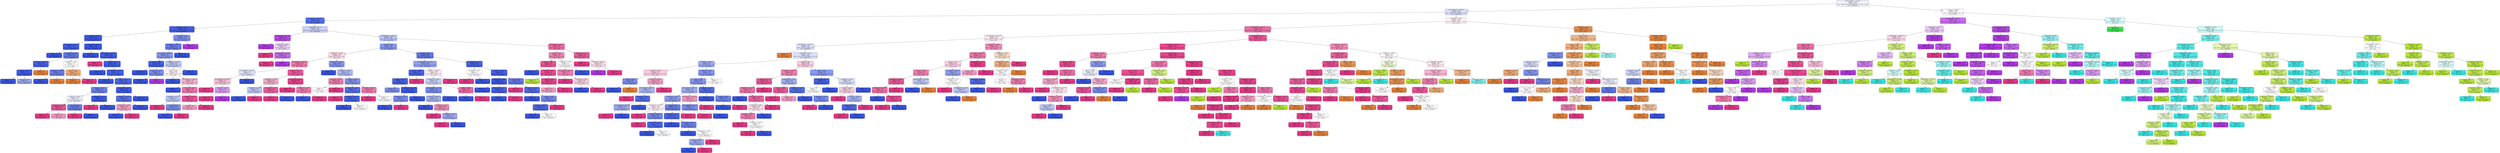 digraph Tree {
node [shape=box, style="filled, rounded", color="black", fontname="helvetica"] ;
edge [fontname="helvetica"] ;
0 [label="majoraxislength <= 328.101\nentropy = 2.649\nsamples = 4349\nvalue = [968.0, 680.0, 270.0, 819.0, 1782.0, 950.0, 1336.0]\nclass = DERMASON", fillcolor="#eff1fd"] ;
1 [label="minoraxislength <= 180.391\nentropy = 1.739\nsamples = 2620\nvalue = [968, 57, 0, 11, 1782, 66, 1222]\nclass = DERMASON", fillcolor="#d9defa"] ;
0 -> 1 [labeldistance=2.5, labelangle=45, headlabel="True"] ;
2 [label="equivdiameter <= 213.689\nentropy = 0.691\nsamples = 1128\nvalue = [6, 1, 0, 0, 1551, 62, 162]\nclass = DERMASON", fillcolor="#556ee9"] ;
1 -> 2 ;
3 [label="perimeter <= 700.712\nentropy = 0.268\nsamples = 883\nvalue = [6.0, 0.0, 0.0, 0.0, 1352.0, 13.0, 31.0]\nclass = DERMASON", fillcolor="#405ce6"] ;
2 -> 3 ;
4 [label="aspectration <= 1.369\nentropy = 0.133\nsamples = 816\nvalue = [6, 0, 0, 0, 1281, 0, 15]\nclass = DERMASON", fillcolor="#3c59e5"] ;
3 -> 4 ;
5 [label="minoraxislength <= 174.445\nentropy = 0.323\nsamples = 83\nvalue = [6, 0, 0, 0, 129, 0, 1]\nclass = DERMASON", fillcolor="#445fe6"] ;
4 -> 5 ;
6 [label="entropy = 0.0\nsamples = 58\nvalue = [0, 0, 0, 0, 96, 0, 0]\nclass = DERMASON", fillcolor="#3956e5"] ;
5 -> 6 ;
7 [label="compactness <= 0.871\nentropy = 0.773\nsamples = 25\nvalue = [6, 0, 0, 0, 33, 0, 1]\nclass = DERMASON", fillcolor="#6279ea"] ;
5 -> 7 ;
8 [label="convexarea <= 34721.5\nentropy = 0.345\nsamples = 18\nvalue = [2, 0, 0, 0, 29, 0, 0]\nclass = DERMASON", fillcolor="#4762e7"] ;
7 -> 8 ;
9 [label="solidity <= 0.991\nentropy = 0.211\nsamples = 17\nvalue = [1, 0, 0, 0, 29, 0, 0]\nclass = DERMASON", fillcolor="#405ce6"] ;
8 -> 9 ;
10 [label="entropy = 0.0\nsamples = 15\nvalue = [0, 0, 0, 0, 27, 0, 0]\nclass = DERMASON", fillcolor="#3956e5"] ;
9 -> 10 ;
11 [label="entropy = 0.918\nsamples = 2\nvalue = [1, 0, 0, 0, 2, 0, 0]\nclass = DERMASON", fillcolor="#9caaf2"] ;
9 -> 11 ;
12 [label="entropy = 0.0\nsamples = 1\nvalue = [1, 0, 0, 0, 0, 0, 0]\nclass = SEKER", fillcolor="#e58139"] ;
8 -> 12 ;
13 [label="aspectration <= 1.296\nentropy = 1.392\nsamples = 7\nvalue = [4, 0, 0, 0, 4, 0, 1]\nclass = SEKER", fillcolor="#ffffff"] ;
7 -> 13 ;
14 [label="compactness <= 0.899\nentropy = 0.722\nsamples = 4\nvalue = [1, 0, 0, 0, 4, 0, 0]\nclass = DERMASON", fillcolor="#6a80ec"] ;
13 -> 14 ;
15 [label="entropy = 0.0\nsamples = 3\nvalue = [0, 0, 0, 0, 4, 0, 0]\nclass = DERMASON", fillcolor="#3956e5"] ;
14 -> 15 ;
16 [label="entropy = 0.0\nsamples = 1\nvalue = [1, 0, 0, 0, 0, 0, 0]\nclass = SEKER", fillcolor="#e58139"] ;
14 -> 16 ;
17 [label="area <= 32441.5\nentropy = 0.811\nsamples = 3\nvalue = [3, 0, 0, 0, 0, 0, 1]\nclass = SEKER", fillcolor="#eeab7b"] ;
13 -> 17 ;
18 [label="entropy = 0.0\nsamples = 2\nvalue = [3, 0, 0, 0, 0, 0, 0]\nclass = SEKER", fillcolor="#e58139"] ;
17 -> 18 ;
19 [label="entropy = 0.0\nsamples = 1\nvalue = [0, 0, 0, 0, 0, 0, 1]\nclass = SIRA", fillcolor="#e53986"] ;
17 -> 19 ;
20 [label="convexarea <= 32461.5\nentropy = 0.094\nsamples = 733\nvalue = [0, 0, 0, 0, 1152, 0, 14]\nclass = DERMASON", fillcolor="#3b58e5"] ;
4 -> 20 ;
21 [label="entropy = 0.0\nsamples = 521\nvalue = [0, 0, 0, 0, 830, 0, 0]\nclass = DERMASON", fillcolor="#3956e5"] ;
20 -> 21 ;
22 [label="equivdiameter <= 201.404\nentropy = 0.25\nsamples = 212\nvalue = [0, 0, 0, 0, 322, 0, 14]\nclass = DERMASON", fillcolor="#425de6"] ;
20 -> 22 ;
23 [label="entropy = 0.0\nsamples = 1\nvalue = [0, 0, 0, 0, 0, 0, 2]\nclass = SIRA", fillcolor="#e53986"] ;
22 -> 23 ;
24 [label="solidity <= 0.989\nentropy = 0.223\nsamples = 211\nvalue = [0, 0, 0, 0, 322, 0, 12]\nclass = DERMASON", fillcolor="#405ce6"] ;
22 -> 24 ;
25 [label="entropy = 0.0\nsamples = 79\nvalue = [0, 0, 0, 0, 132, 0, 0]\nclass = DERMASON", fillcolor="#3956e5"] ;
24 -> 25 ;
26 [label="equivdiameter <= 206.409\nentropy = 0.325\nsamples = 132\nvalue = [0, 0, 0, 0, 190, 0, 12]\nclass = DERMASON", fillcolor="#4661e7"] ;
24 -> 26 ;
27 [label="entropy = 0.0\nsamples = 45\nvalue = [0, 0, 0, 0, 65, 0, 0]\nclass = DERMASON", fillcolor="#3956e5"] ;
26 -> 27 ;
28 [label="area <= 34212.5\nentropy = 0.428\nsamples = 87\nvalue = [0, 0, 0, 0, 125, 0, 12]\nclass = DERMASON", fillcolor="#4c66e7"] ;
26 -> 28 ;
29 [label="roundness <= 0.914\nentropy = 0.73\nsamples = 31\nvalue = [0, 0, 0, 0, 39, 0, 10]\nclass = DERMASON", fillcolor="#6c81ec"] ;
28 -> 29 ;
30 [label="eccentricity <= 0.765\nentropy = 0.998\nsamples = 13\nvalue = [0, 0, 0, 0, 10, 0, 9]\nclass = DERMASON", fillcolor="#ebeefc"] ;
29 -> 30 ;
31 [label="compactness <= 0.813\nentropy = 0.544\nsamples = 5\nvalue = [0, 0, 0, 0, 1, 0, 7]\nclass = SIRA", fillcolor="#e95597"] ;
30 -> 31 ;
32 [label="entropy = 0.0\nsamples = 3\nvalue = [0, 0, 0, 0, 0, 0, 5]\nclass = SIRA", fillcolor="#e53986"] ;
31 -> 32 ;
33 [label="entropy = 0.918\nsamples = 2\nvalue = [0, 0, 0, 0, 1, 0, 2]\nclass = SIRA", fillcolor="#f29cc2"] ;
31 -> 33 ;
34 [label="area <= 33525.5\nentropy = 0.684\nsamples = 8\nvalue = [0, 0, 0, 0, 9, 0, 2]\nclass = DERMASON", fillcolor="#657ceb"] ;
30 -> 34 ;
35 [label="entropy = 0.0\nsamples = 1\nvalue = [0, 0, 0, 0, 0, 0, 2]\nclass = SIRA", fillcolor="#e53986"] ;
34 -> 35 ;
36 [label="entropy = 0.0\nsamples = 7\nvalue = [0, 0, 0, 0, 9, 0, 0]\nclass = DERMASON", fillcolor="#3956e5"] ;
34 -> 36 ;
37 [label="aspectration <= 1.374\nentropy = 0.211\nsamples = 18\nvalue = [0, 0, 0, 0, 29, 0, 1]\nclass = DERMASON", fillcolor="#405ce6"] ;
29 -> 37 ;
38 [label="entropy = 0.0\nsamples = 1\nvalue = [0, 0, 0, 0, 0, 0, 1]\nclass = SIRA", fillcolor="#e53986"] ;
37 -> 38 ;
39 [label="entropy = 0.0\nsamples = 17\nvalue = [0, 0, 0, 0, 29, 0, 0]\nclass = DERMASON", fillcolor="#3956e5"] ;
37 -> 39 ;
40 [label="eccentricity <= 0.717\nentropy = 0.156\nsamples = 56\nvalue = [0, 0, 0, 0, 86, 0, 2]\nclass = DERMASON", fillcolor="#3e5ae6"] ;
28 -> 40 ;
41 [label="shapefactor2 <= 0.002\nentropy = 0.592\nsamples = 9\nvalue = [0, 0, 0, 0, 12, 0, 2]\nclass = DERMASON", fillcolor="#5a72e9"] ;
40 -> 41 ;
42 [label="shapefactor3 <= 0.698\nentropy = 0.918\nsamples = 3\nvalue = [0, 0, 0, 0, 1, 0, 2]\nclass = SIRA", fillcolor="#f29cc2"] ;
41 -> 42 ;
43 [label="entropy = 0.0\nsamples = 1\nvalue = [0, 0, 0, 0, 1, 0, 0]\nclass = DERMASON", fillcolor="#3956e5"] ;
42 -> 43 ;
44 [label="entropy = 0.0\nsamples = 2\nvalue = [0, 0, 0, 0, 0, 0, 2]\nclass = SIRA", fillcolor="#e53986"] ;
42 -> 44 ;
45 [label="entropy = 0.0\nsamples = 6\nvalue = [0, 0, 0, 0, 11, 0, 0]\nclass = DERMASON", fillcolor="#3956e5"] ;
41 -> 45 ;
46 [label="entropy = 0.0\nsamples = 47\nvalue = [0, 0, 0, 0, 74, 0, 0]\nclass = DERMASON", fillcolor="#3956e5"] ;
40 -> 46 ;
47 [label="eccentricity <= 0.817\nentropy = 1.156\nsamples = 67\nvalue = [0, 0, 0, 0, 71, 13, 16]\nclass = DERMASON", fillcolor="#7d90ee"] ;
3 -> 47 ;
48 [label="equivdiameter <= 212.625\nentropy = 0.77\nsamples = 59\nvalue = [0, 0, 0, 0, 71, 1, 16]\nclass = DERMASON", fillcolor="#687eeb"] ;
47 -> 48 ;
49 [label="minoraxislength <= 166.964\nentropy = 0.951\nsamples = 40\nvalue = [0, 0, 0, 0, 43, 1, 16]\nclass = DERMASON", fillcolor="#8697ef"] ;
48 -> 49 ;
50 [label="area <= 34898.0\nentropy = 0.286\nsamples = 12\nvalue = [0, 0, 0, 0, 19, 1, 0]\nclass = DERMASON", fillcolor="#435fe6"] ;
49 -> 50 ;
51 [label="entropy = 0.0\nsamples = 8\nvalue = [0, 0, 0, 0, 16, 0, 0]\nclass = DERMASON", fillcolor="#3956e5"] ;
50 -> 51 ;
52 [label="eccentricity <= 0.796\nentropy = 0.811\nsamples = 4\nvalue = [0, 0, 0, 0, 3, 1, 0]\nclass = DERMASON", fillcolor="#7b8eee"] ;
50 -> 52 ;
53 [label="entropy = 0.0\nsamples = 3\nvalue = [0, 0, 0, 0, 3, 0, 0]\nclass = DERMASON", fillcolor="#3956e5"] ;
52 -> 53 ;
54 [label="entropy = 0.0\nsamples = 1\nvalue = [0, 0, 0, 0, 0, 1, 0]\nclass = HOROZ", fillcolor="#b139e5"] ;
52 -> 54 ;
55 [label="shapefactor4 <= 0.997\nentropy = 0.971\nsamples = 28\nvalue = [0, 0, 0, 0, 24, 0, 16]\nclass = DERMASON", fillcolor="#bdc7f6"] ;
49 -> 55 ;
56 [label="extent <= 0.71\nentropy = 0.999\nsamples = 20\nvalue = [0, 0, 0, 0, 15, 0, 16]\nclass = SIRA", fillcolor="#fdf3f7"] ;
55 -> 56 ;
57 [label="entropy = 0.0\nsamples = 3\nvalue = [0, 0, 0, 0, 5, 0, 0]\nclass = DERMASON", fillcolor="#3956e5"] ;
56 -> 57 ;
58 [label="equivdiameter <= 208.209\nentropy = 0.961\nsamples = 17\nvalue = [0, 0, 0, 0, 10, 0, 16]\nclass = SIRA", fillcolor="#f5b5d2"] ;
56 -> 58 ;
59 [label="entropy = 0.0\nsamples = 3\nvalue = [0, 0, 0, 0, 5, 0, 0]\nclass = DERMASON", fillcolor="#3956e5"] ;
58 -> 59 ;
60 [label="roundness <= 0.873\nentropy = 0.792\nsamples = 14\nvalue = [0, 0, 0, 0, 5, 0, 16]\nclass = SIRA", fillcolor="#ed77ac"] ;
58 -> 60 ;
61 [label="aspectration <= 1.435\nentropy = 0.971\nsamples = 5\nvalue = [0, 0, 0, 0, 3, 0, 2]\nclass = DERMASON", fillcolor="#bdc7f6"] ;
60 -> 61 ;
62 [label="entropy = 0.0\nsamples = 1\nvalue = [0, 0, 0, 0, 0, 0, 1]\nclass = SIRA", fillcolor="#e53986"] ;
61 -> 62 ;
63 [label="area <= 35220.5\nentropy = 0.811\nsamples = 4\nvalue = [0, 0, 0, 0, 3, 0, 1]\nclass = DERMASON", fillcolor="#7b8eee"] ;
61 -> 63 ;
64 [label="entropy = 0.0\nsamples = 3\nvalue = [0, 0, 0, 0, 3, 0, 0]\nclass = DERMASON", fillcolor="#3956e5"] ;
63 -> 64 ;
65 [label="entropy = 0.0\nsamples = 1\nvalue = [0, 0, 0, 0, 0, 0, 1]\nclass = SIRA", fillcolor="#e53986"] ;
63 -> 65 ;
66 [label="shapefactor3 <= 0.629\nentropy = 0.544\nsamples = 9\nvalue = [0, 0, 0, 0, 2, 0, 14]\nclass = SIRA", fillcolor="#e95597"] ;
60 -> 66 ;
67 [label="entropy = 0.918\nsamples = 2\nvalue = [0, 0, 0, 0, 2, 0, 4]\nclass = SIRA", fillcolor="#f29cc2"] ;
66 -> 67 ;
68 [label="entropy = 0.0\nsamples = 7\nvalue = [0, 0, 0, 0, 0, 0, 10]\nclass = SIRA", fillcolor="#e53986"] ;
66 -> 68 ;
69 [label="entropy = 0.0\nsamples = 8\nvalue = [0, 0, 0, 0, 9, 0, 0]\nclass = DERMASON", fillcolor="#3956e5"] ;
55 -> 69 ;
70 [label="entropy = 0.0\nsamples = 19\nvalue = [0, 0, 0, 0, 28, 0, 0]\nclass = DERMASON", fillcolor="#3956e5"] ;
48 -> 70 ;
71 [label="entropy = 0.0\nsamples = 8\nvalue = [0, 0, 0, 0, 0, 12, 0]\nclass = HOROZ", fillcolor="#b139e5"] ;
47 -> 71 ;
72 [label="compactness <= 0.735\nentropy = 1.422\nsamples = 245\nvalue = [0.0, 1.0, 0.0, 0.0, 199.0, 49.0, 131.0]\nclass = DERMASON", fillcolor="#c9d1f8"] ;
2 -> 72 ;
73 [label="minoraxislength <= 170.933\nentropy = 0.365\nsamples = 27\nvalue = [0, 0, 0, 0, 0, 40, 3]\nclass = HOROZ", fillcolor="#b748e7"] ;
72 -> 73 ;
74 [label="entropy = 0.0\nsamples = 22\nvalue = [0, 0, 0, 0, 0, 36, 0]\nclass = HOROZ", fillcolor="#b139e5"] ;
73 -> 74 ;
75 [label="shapefactor2 <= 0.001\nentropy = 0.985\nsamples = 5\nvalue = [0, 0, 0, 0, 0, 4, 3]\nclass = HOROZ", fillcolor="#eccef8"] ;
73 -> 75 ;
76 [label="entropy = 0.0\nsamples = 1\nvalue = [0, 0, 0, 0, 0, 0, 2]\nclass = SIRA", fillcolor="#e53986"] ;
75 -> 76 ;
77 [label="majoraxislength <= 319.437\nentropy = 0.722\nsamples = 4\nvalue = [0, 0, 0, 0, 0, 4, 1]\nclass = HOROZ", fillcolor="#c46aec"] ;
75 -> 77 ;
78 [label="entropy = 0.0\nsamples = 1\nvalue = [0, 0, 0, 0, 0, 0, 1]\nclass = SIRA", fillcolor="#e53986"] ;
77 -> 78 ;
79 [label="entropy = 0.0\nsamples = 3\nvalue = [0, 0, 0, 0, 0, 4, 0]\nclass = HOROZ", fillcolor="#b139e5"] ;
77 -> 79 ;
80 [label="equivdiameter <= 224.159\nentropy = 1.144\nsamples = 218\nvalue = [0, 1, 0, 0, 199, 9, 128]\nclass = DERMASON", fillcolor="#bcc6f6"] ;
72 -> 80 ;
81 [label="solidity <= 0.988\nentropy = 0.924\nsamples = 173\nvalue = [0, 0, 0, 0, 190, 3, 71]\nclass = DERMASON", fillcolor="#8597ef"] ;
80 -> 81 ;
82 [label="shapefactor4 <= 0.996\nentropy = 1.194\nsamples = 54\nvalue = [0, 0, 0, 0, 32, 3, 40]\nclass = SIRA", fillcolor="#fadae8"] ;
81 -> 82 ;
83 [label="minoraxislength <= 169.274\nentropy = 0.995\nsamples = 31\nvalue = [0, 0, 0, 0, 9, 2, 32]\nclass = SIRA", fillcolor="#ed79ad"] ;
82 -> 83 ;
84 [label="minoraxislength <= 168.163\nentropy = 1.53\nsamples = 6\nvalue = [0, 0, 0, 0, 4, 2, 3]\nclass = DERMASON", fillcolor="#dee3fb"] ;
83 -> 84 ;
85 [label="minoraxislength <= 164.098\nentropy = 0.971\nsamples = 4\nvalue = [0, 0, 0, 0, 0, 2, 3]\nclass = SIRA", fillcolor="#f6bdd7"] ;
84 -> 85 ;
86 [label="entropy = 0.0\nsamples = 1\nvalue = [0, 0, 0, 0, 0, 0, 2]\nclass = SIRA", fillcolor="#e53986"] ;
85 -> 86 ;
87 [label="roundness <= 0.843\nentropy = 0.918\nsamples = 3\nvalue = [0, 0, 0, 0, 0, 2, 1]\nclass = HOROZ", fillcolor="#d89cf2"] ;
85 -> 87 ;
88 [label="entropy = 0.0\nsamples = 1\nvalue = [0, 0, 0, 0, 0, 0, 1]\nclass = SIRA", fillcolor="#e53986"] ;
87 -> 88 ;
89 [label="entropy = 0.0\nsamples = 2\nvalue = [0, 0, 0, 0, 0, 2, 0]\nclass = HOROZ", fillcolor="#b139e5"] ;
87 -> 89 ;
90 [label="entropy = 0.0\nsamples = 2\nvalue = [0, 0, 0, 0, 4, 0, 0]\nclass = DERMASON", fillcolor="#3956e5"] ;
84 -> 90 ;
91 [label="shapefactor1 <= 0.007\nentropy = 0.602\nsamples = 25\nvalue = [0, 0, 0, 0, 5, 0, 29]\nclass = SIRA", fillcolor="#e95b9b"] ;
83 -> 91 ;
92 [label="aspectration <= 1.509\nentropy = 0.946\nsamples = 8\nvalue = [0, 0, 0, 0, 4, 0, 7]\nclass = SIRA", fillcolor="#f4aacb"] ;
91 -> 92 ;
93 [label="compactness <= 0.823\nentropy = 0.971\nsamples = 4\nvalue = [0, 0, 0, 0, 3, 0, 2]\nclass = DERMASON", fillcolor="#bdc7f6"] ;
92 -> 93 ;
94 [label="entropy = 0.0\nsamples = 3\nvalue = [0, 0, 0, 0, 3, 0, 0]\nclass = DERMASON", fillcolor="#3956e5"] ;
93 -> 94 ;
95 [label="entropy = 0.0\nsamples = 1\nvalue = [0, 0, 0, 0, 0, 0, 2]\nclass = SIRA", fillcolor="#e53986"] ;
93 -> 95 ;
96 [label="aspectration <= 1.539\nentropy = 0.65\nsamples = 4\nvalue = [0, 0, 0, 0, 1, 0, 5]\nclass = SIRA", fillcolor="#ea619e"] ;
92 -> 96 ;
97 [label="entropy = 0.0\nsamples = 3\nvalue = [0, 0, 0, 0, 0, 0, 5]\nclass = SIRA", fillcolor="#e53986"] ;
96 -> 97 ;
98 [label="entropy = 0.0\nsamples = 1\nvalue = [0, 0, 0, 0, 1, 0, 0]\nclass = DERMASON", fillcolor="#3956e5"] ;
96 -> 98 ;
99 [label="eccentricity <= 0.796\nentropy = 0.258\nsamples = 17\nvalue = [0, 0, 0, 0, 1, 0, 22]\nclass = SIRA", fillcolor="#e6428c"] ;
91 -> 99 ;
100 [label="entropy = 0.0\nsamples = 13\nvalue = [0, 0, 0, 0, 0, 0, 19]\nclass = SIRA", fillcolor="#e53986"] ;
99 -> 100 ;
101 [label="shapefactor1 <= 0.007\nentropy = 0.811\nsamples = 4\nvalue = [0, 0, 0, 0, 1, 0, 3]\nclass = SIRA", fillcolor="#ee7bae"] ;
99 -> 101 ;
102 [label="entropy = 0.0\nsamples = 1\nvalue = [0, 0, 0, 0, 1, 0, 0]\nclass = DERMASON", fillcolor="#3956e5"] ;
101 -> 102 ;
103 [label="entropy = 0.0\nsamples = 3\nvalue = [0, 0, 0, 0, 0, 0, 3]\nclass = SIRA", fillcolor="#e53986"] ;
101 -> 103 ;
104 [label="perimeter <= 720.276\nentropy = 0.999\nsamples = 23\nvalue = [0, 0, 0, 0, 23, 1, 8]\nclass = DERMASON", fillcolor="#8395ef"] ;
82 -> 104 ;
105 [label="entropy = 0.0\nsamples = 5\nvalue = [0, 0, 0, 0, 9, 0, 0]\nclass = DERMASON", fillcolor="#3956e5"] ;
104 -> 105 ;
106 [label="convexarea <= 37285.5\nentropy = 1.163\nsamples = 18\nvalue = [0, 0, 0, 0, 14, 1, 8]\nclass = DERMASON", fillcolor="#b0bbf5"] ;
104 -> 106 ;
107 [label="eccentricity <= 0.772\nentropy = 0.811\nsamples = 4\nvalue = [0, 0, 0, 0, 0, 1, 3]\nclass = SIRA", fillcolor="#ee7bae"] ;
106 -> 107 ;
108 [label="entropy = 1.0\nsamples = 2\nvalue = [0, 0, 0, 0, 0, 1, 1]\nclass = HOROZ", fillcolor="#ffffff"] ;
107 -> 108 ;
109 [label="entropy = 0.0\nsamples = 2\nvalue = [0, 0, 0, 0, 0, 0, 2]\nclass = SIRA", fillcolor="#e53986"] ;
107 -> 109 ;
110 [label="roundness <= 0.892\nentropy = 0.831\nsamples = 14\nvalue = [0, 0, 0, 0, 14, 0, 5]\nclass = DERMASON", fillcolor="#8092ee"] ;
106 -> 110 ;
111 [label="shapefactor4 <= 0.996\nentropy = 0.567\nsamples = 11\nvalue = [0, 0, 0, 0, 13, 0, 2]\nclass = DERMASON", fillcolor="#5770e9"] ;
110 -> 111 ;
112 [label="entropy = 0.0\nsamples = 1\nvalue = [0, 0, 0, 0, 0, 0, 1]\nclass = SIRA", fillcolor="#e53986"] ;
111 -> 112 ;
113 [label="shapefactor1 <= 0.007\nentropy = 0.371\nsamples = 10\nvalue = [0, 0, 0, 0, 13, 0, 1]\nclass = DERMASON", fillcolor="#4863e7"] ;
111 -> 113 ;
114 [label="entropy = 0.0\nsamples = 8\nvalue = [0, 0, 0, 0, 12, 0, 0]\nclass = DERMASON", fillcolor="#3956e5"] ;
113 -> 114 ;
115 [label="entropy = 1.0\nsamples = 2\nvalue = [0, 0, 0, 0, 1, 0, 1]\nclass = DERMASON", fillcolor="#ffffff"] ;
113 -> 115 ;
116 [label="roundness <= 0.895\nentropy = 0.811\nsamples = 3\nvalue = [0, 0, 0, 0, 1, 0, 3]\nclass = SIRA", fillcolor="#ee7bae"] ;
110 -> 116 ;
117 [label="entropy = 0.0\nsamples = 1\nvalue = [0, 0, 0, 0, 0, 0, 2]\nclass = SIRA", fillcolor="#e53986"] ;
116 -> 117 ;
118 [label="entropy = 1.0\nsamples = 2\nvalue = [0, 0, 0, 0, 1, 0, 1]\nclass = DERMASON", fillcolor="#ffffff"] ;
116 -> 118 ;
119 [label="roundness <= 0.9\nentropy = 0.644\nsamples = 119\nvalue = [0, 0, 0, 0, 158, 0, 31]\nclass = DERMASON", fillcolor="#6077ea"] ;
81 -> 119 ;
120 [label="minoraxislength <= 173.286\nentropy = 0.884\nsamples = 48\nvalue = [0.0, 0.0, 0.0, 0.0, 53.0, 0.0, 23.0]\nclass = DERMASON", fillcolor="#8f9ff0"] ;
119 -> 120 ;
121 [label="roundness <= 0.899\nentropy = 0.398\nsamples = 23\nvalue = [0, 0, 0, 0, 35, 0, 3]\nclass = DERMASON", fillcolor="#4a64e7"] ;
120 -> 121 ;
122 [label="solidity <= 0.988\nentropy = 0.303\nsamples = 22\nvalue = [0, 0, 0, 0, 35, 0, 2]\nclass = DERMASON", fillcolor="#4460e6"] ;
121 -> 122 ;
123 [label="entropy = 0.811\nsamples = 2\nvalue = [0, 0, 0, 0, 3, 0, 1]\nclass = DERMASON", fillcolor="#7b8eee"] ;
122 -> 123 ;
124 [label="majoraxislength <= 274.669\nentropy = 0.196\nsamples = 20\nvalue = [0, 0, 0, 0, 32, 0, 1]\nclass = DERMASON", fillcolor="#3f5be6"] ;
122 -> 124 ;
125 [label="shapefactor1 <= 0.007\nentropy = 0.811\nsamples = 4\nvalue = [0, 0, 0, 0, 3, 0, 1]\nclass = DERMASON", fillcolor="#7b8eee"] ;
124 -> 125 ;
126 [label="entropy = 0.0\nsamples = 3\nvalue = [0, 0, 0, 0, 3, 0, 0]\nclass = DERMASON", fillcolor="#3956e5"] ;
125 -> 126 ;
127 [label="entropy = 0.0\nsamples = 1\nvalue = [0, 0, 0, 0, 0, 0, 1]\nclass = SIRA", fillcolor="#e53986"] ;
125 -> 127 ;
128 [label="entropy = 0.0\nsamples = 16\nvalue = [0, 0, 0, 0, 29, 0, 0]\nclass = DERMASON", fillcolor="#3956e5"] ;
124 -> 128 ;
129 [label="entropy = 0.0\nsamples = 1\nvalue = [0, 0, 0, 0, 0, 0, 1]\nclass = SIRA", fillcolor="#e53986"] ;
121 -> 129 ;
130 [label="perimeter <= 742.272\nentropy = 0.998\nsamples = 25\nvalue = [0, 0, 0, 0, 18, 0, 20]\nclass = SIRA", fillcolor="#fcebf3"] ;
120 -> 130 ;
131 [label="shapefactor2 <= 0.002\nentropy = 0.981\nsamples = 21\nvalue = [0, 0, 0, 0, 18, 0, 13]\nclass = DERMASON", fillcolor="#c8d0f8"] ;
130 -> 131 ;
132 [label="minoraxislength <= 177.362\nentropy = 0.792\nsamples = 15\nvalue = [0, 0, 0, 0, 16, 0, 5]\nclass = DERMASON", fillcolor="#778bed"] ;
131 -> 132 ;
133 [label="convexarea <= 38057.0\nentropy = 0.94\nsamples = 10\nvalue = [0, 0, 0, 0, 9, 0, 5]\nclass = DERMASON", fillcolor="#a7b4f3"] ;
132 -> 133 ;
134 [label="entropy = 0.0\nsamples = 4\nvalue = [0, 0, 0, 0, 7, 0, 0]\nclass = DERMASON", fillcolor="#3956e5"] ;
133 -> 134 ;
135 [label="aspectration <= 1.551\nentropy = 0.863\nsamples = 6\nvalue = [0, 0, 0, 0, 2, 0, 5]\nclass = SIRA", fillcolor="#ef88b6"] ;
133 -> 135 ;
136 [label="entropy = 0.0\nsamples = 3\nvalue = [0, 0, 0, 0, 0, 0, 4]\nclass = SIRA", fillcolor="#e53986"] ;
135 -> 136 ;
137 [label="shapefactor2 <= 0.002\nentropy = 0.918\nsamples = 3\nvalue = [0, 0, 0, 0, 2, 0, 1]\nclass = DERMASON", fillcolor="#9caaf2"] ;
135 -> 137 ;
138 [label="entropy = 0.0\nsamples = 1\nvalue = [0, 0, 0, 0, 0, 0, 1]\nclass = SIRA", fillcolor="#e53986"] ;
137 -> 138 ;
139 [label="entropy = 0.0\nsamples = 2\nvalue = [0, 0, 0, 0, 2, 0, 0]\nclass = DERMASON", fillcolor="#3956e5"] ;
137 -> 139 ;
140 [label="entropy = 0.0\nsamples = 5\nvalue = [0, 0, 0, 0, 7, 0, 0]\nclass = DERMASON", fillcolor="#3956e5"] ;
132 -> 140 ;
141 [label="solidity <= 0.988\nentropy = 0.722\nsamples = 6\nvalue = [0, 0, 0, 0, 2, 0, 8]\nclass = SIRA", fillcolor="#ec6aa4"] ;
131 -> 141 ;
142 [label="entropy = 0.0\nsamples = 1\nvalue = [0, 0, 0, 0, 2, 0, 0]\nclass = DERMASON", fillcolor="#3956e5"] ;
141 -> 142 ;
143 [label="entropy = 0.0\nsamples = 5\nvalue = [0, 0, 0, 0, 0, 0, 8]\nclass = SIRA", fillcolor="#e53986"] ;
141 -> 143 ;
144 [label="entropy = 0.0\nsamples = 4\nvalue = [0, 0, 0, 0, 0, 0, 7]\nclass = SIRA", fillcolor="#e53986"] ;
130 -> 144 ;
145 [label="shapefactor1 <= 0.007\nentropy = 0.369\nsamples = 71\nvalue = [0, 0, 0, 0, 105, 0, 8]\nclass = DERMASON", fillcolor="#4863e7"] ;
119 -> 145 ;
146 [label="aspectration <= 1.492\nentropy = 1.0\nsamples = 3\nvalue = [0, 0, 0, 0, 2, 0, 2]\nclass = DERMASON", fillcolor="#ffffff"] ;
145 -> 146 ;
147 [label="entropy = 0.0\nsamples = 1\nvalue = [0, 0, 0, 0, 0, 0, 2]\nclass = SIRA", fillcolor="#e53986"] ;
146 -> 147 ;
148 [label="entropy = 0.0\nsamples = 2\nvalue = [0, 0, 0, 0, 2, 0, 0]\nclass = DERMASON", fillcolor="#3956e5"] ;
146 -> 148 ;
149 [label="perimeter <= 721.914\nentropy = 0.307\nsamples = 68\nvalue = [0, 0, 0, 0, 103, 0, 6]\nclass = DERMASON", fillcolor="#4560e7"] ;
145 -> 149 ;
150 [label="shapefactor2 <= 0.002\nentropy = 0.097\nsamples = 50\nvalue = [0, 0, 0, 0, 79, 0, 1]\nclass = DERMASON", fillcolor="#3c58e5"] ;
149 -> 150 ;
151 [label="entropy = 0.0\nsamples = 40\nvalue = [0, 0, 0, 0, 63, 0, 0]\nclass = DERMASON", fillcolor="#3956e5"] ;
150 -> 151 ;
152 [label="eccentricity <= 0.725\nentropy = 0.323\nsamples = 10\nvalue = [0, 0, 0, 0, 16, 0, 1]\nclass = DERMASON", fillcolor="#4561e7"] ;
150 -> 152 ;
153 [label="entropy = 0.0\nsamples = 9\nvalue = [0, 0, 0, 0, 16, 0, 0]\nclass = DERMASON", fillcolor="#3956e5"] ;
152 -> 153 ;
154 [label="entropy = 0.0\nsamples = 1\nvalue = [0, 0, 0, 0, 0, 0, 1]\nclass = SIRA", fillcolor="#e53986"] ;
152 -> 154 ;
155 [label="area <= 37695.0\nentropy = 0.663\nsamples = 18\nvalue = [0, 0, 0, 0, 24, 0, 5]\nclass = DERMASON", fillcolor="#6279ea"] ;
149 -> 155 ;
156 [label="entropy = 0.0\nsamples = 1\nvalue = [0, 0, 0, 0, 0, 0, 2]\nclass = SIRA", fillcolor="#e53986"] ;
155 -> 156 ;
157 [label="shapefactor3 <= 0.641\nentropy = 0.503\nsamples = 17\nvalue = [0, 0, 0, 0, 24, 0, 3]\nclass = DERMASON", fillcolor="#526be8"] ;
155 -> 157 ;
158 [label="entropy = 0.0\nsamples = 8\nvalue = [0, 0, 0, 0, 14, 0, 0]\nclass = DERMASON", fillcolor="#3956e5"] ;
157 -> 158 ;
159 [label="extent <= 0.779\nentropy = 0.779\nsamples = 9\nvalue = [0, 0, 0, 0, 10, 0, 3]\nclass = DERMASON", fillcolor="#7489ed"] ;
157 -> 159 ;
160 [label="shapefactor1 <= 0.007\nentropy = 0.439\nsamples = 7\nvalue = [0, 0, 0, 0, 10, 0, 1]\nclass = DERMASON", fillcolor="#4d67e8"] ;
159 -> 160 ;
161 [label="entropy = 0.0\nsamples = 5\nvalue = [0, 0, 0, 0, 9, 0, 0]\nclass = DERMASON", fillcolor="#3956e5"] ;
160 -> 161 ;
162 [label="entropy = 1.0\nsamples = 2\nvalue = [0, 0, 0, 0, 1, 0, 1]\nclass = DERMASON", fillcolor="#ffffff"] ;
160 -> 162 ;
163 [label="entropy = 0.0\nsamples = 2\nvalue = [0, 0, 0, 0, 0, 0, 2]\nclass = SIRA", fillcolor="#e53986"] ;
159 -> 163 ;
164 [label="majoraxislength <= 302.419\nentropy = 1.032\nsamples = 45\nvalue = [0, 1, 0, 0, 9, 6, 57]\nclass = SIRA", fillcolor="#ec6aa4"] ;
80 -> 164 ;
165 [label="solidity <= 0.987\nentropy = 1.102\nsamples = 25\nvalue = [0, 1, 0, 0, 9, 1, 28]\nclass = SIRA", fillcolor="#ef82b2"] ;
164 -> 165 ;
166 [label="extent <= 0.673\nentropy = 0.765\nsamples = 15\nvalue = [0, 1, 0, 0, 1, 1, 20]\nclass = SIRA", fillcolor="#e95496"] ;
165 -> 166 ;
167 [label="entropy = 0.0\nsamples = 1\nvalue = [0, 0, 0, 0, 1, 0, 0]\nclass = DERMASON", fillcolor="#3956e5"] ;
166 -> 167 ;
168 [label="roundness <= 0.802\nentropy = 0.53\nsamples = 14\nvalue = [0, 1, 0, 0, 0, 1, 20]\nclass = SIRA", fillcolor="#e74c92"] ;
166 -> 168 ;
169 [label="entropy = 0.0\nsamples = 1\nvalue = [0, 1, 0, 0, 0, 0, 0]\nclass = BARBUNYA", fillcolor="#b7e539"] ;
168 -> 169 ;
170 [label="solidity <= 0.984\nentropy = 0.276\nsamples = 13\nvalue = [0, 0, 0, 0, 0, 1, 20]\nclass = SIRA", fillcolor="#e6438c"] ;
168 -> 170 ;
171 [label="entropy = 0.918\nsamples = 2\nvalue = [0, 0, 0, 0, 0, 1, 2]\nclass = SIRA", fillcolor="#f29cc2"] ;
170 -> 171 ;
172 [label="entropy = 0.0\nsamples = 11\nvalue = [0, 0, 0, 0, 0, 0, 18]\nclass = SIRA", fillcolor="#e53986"] ;
170 -> 172 ;
173 [label="shapefactor4 <= 0.997\nentropy = 1.0\nsamples = 10\nvalue = [0, 0, 0, 0, 8, 0, 8]\nclass = DERMASON", fillcolor="#ffffff"] ;
165 -> 173 ;
174 [label="majoraxislength <= 287.316\nentropy = 0.845\nsamples = 7\nvalue = [0, 0, 0, 0, 3, 0, 8]\nclass = SIRA", fillcolor="#ef83b3"] ;
173 -> 174 ;
175 [label="entropy = 0.0\nsamples = 2\nvalue = [0, 0, 0, 0, 0, 0, 4]\nclass = SIRA", fillcolor="#e53986"] ;
174 -> 175 ;
176 [label="eccentricity <= 0.796\nentropy = 0.985\nsamples = 5\nvalue = [0, 0, 0, 0, 3, 0, 4]\nclass = SIRA", fillcolor="#f8cee1"] ;
174 -> 176 ;
177 [label="entropy = 0.0\nsamples = 2\nvalue = [0, 0, 0, 0, 3, 0, 0]\nclass = DERMASON", fillcolor="#3956e5"] ;
176 -> 177 ;
178 [label="entropy = 0.0\nsamples = 3\nvalue = [0, 0, 0, 0, 0, 0, 4]\nclass = SIRA", fillcolor="#e53986"] ;
176 -> 178 ;
179 [label="entropy = 0.0\nsamples = 3\nvalue = [0, 0, 0, 0, 5, 0, 0]\nclass = DERMASON", fillcolor="#3956e5"] ;
173 -> 179 ;
180 [label="aspectration <= 1.776\nentropy = 0.602\nsamples = 20\nvalue = [0, 0, 0, 0, 0, 5, 29]\nclass = SIRA", fillcolor="#e95b9b"] ;
164 -> 180 ;
181 [label="entropy = 0.0\nsamples = 14\nvalue = [0, 0, 0, 0, 0, 0, 23]\nclass = SIRA", fillcolor="#e53986"] ;
180 -> 181 ;
182 [label="perimeter <= 803.68\nentropy = 0.994\nsamples = 6\nvalue = [0, 0, 0, 0, 0, 5, 6]\nclass = SIRA", fillcolor="#fbdeeb"] ;
180 -> 182 ;
183 [label="entropy = 0.0\nsamples = 3\nvalue = [0, 0, 0, 0, 0, 5, 0]\nclass = HOROZ", fillcolor="#b139e5"] ;
182 -> 183 ;
184 [label="entropy = 0.0\nsamples = 3\nvalue = [0, 0, 0, 0, 0, 0, 6]\nclass = SIRA", fillcolor="#e53986"] ;
182 -> 184 ;
185 [label="compactness <= 0.851\nentropy = 1.556\nsamples = 1492\nvalue = [962, 56, 0, 11, 231, 4, 1060]\nclass = SIRA", fillcolor="#fdf1f6"] ;
1 -> 185 ;
186 [label="majoraxislength <= 283.14\nentropy = 1.126\nsamples = 871\nvalue = [68.0, 43.0, 0.0, 7.0, 191.0, 4.0, 1046.0]\nclass = SIRA", fillcolor="#ec6ea6"] ;
185 -> 186 ;
187 [label="minoraxislength <= 188.784\nentropy = 1.245\nsamples = 231\nvalue = [20, 0, 0, 0, 164, 0, 189]\nclass = SIRA", fillcolor="#fce7f1"] ;
186 -> 187 ;
188 [label="equivdiameter <= 214.034\nentropy = 1.09\nsamples = 166\nvalue = [4, 0, 0, 0, 144, 0, 117]\nclass = DERMASON", fillcolor="#dbe0fa"] ;
187 -> 188 ;
189 [label="entropy = 0.0\nsamples = 2\nvalue = [2, 0, 0, 0, 0, 0, 0]\nclass = SEKER", fillcolor="#e58139"] ;
188 -> 189 ;
190 [label="aspectration <= 1.483\nentropy = 1.049\nsamples = 164\nvalue = [2.0, 0.0, 0.0, 0.0, 144.0, 0.0, 117.0]\nclass = DERMASON", fillcolor="#dae0fa"] ;
188 -> 190 ;
191 [label="roundness <= 0.905\nentropy = 1.01\nsamples = 90\nvalue = [2, 0, 0, 0, 90, 0, 44]\nclass = DERMASON", fillcolor="#9caaf2"] ;
190 -> 191 ;
192 [label="eccentricity <= 0.707\nentropy = 1.183\nsamples = 17\nvalue = [1.0, 0.0, 0.0, 0.0, 10.0, 0.0, 14.0]\nclass = SIRA", fillcolor="#f8cadf"] ;
191 -> 192 ;
193 [label="solidity <= 0.989\nentropy = 0.811\nsamples = 3\nvalue = [1, 0, 0, 0, 3, 0, 0]\nclass = DERMASON", fillcolor="#7b8eee"] ;
192 -> 193 ;
194 [label="entropy = 0.0\nsamples = 2\nvalue = [0, 0, 0, 0, 3, 0, 0]\nclass = DERMASON", fillcolor="#3956e5"] ;
193 -> 194 ;
195 [label="entropy = 0.0\nsamples = 1\nvalue = [1, 0, 0, 0, 0, 0, 0]\nclass = SEKER", fillcolor="#e58139"] ;
193 -> 195 ;
196 [label="roundness <= 0.893\nentropy = 0.918\nsamples = 14\nvalue = [0, 0, 0, 0, 7, 0, 14]\nclass = SIRA", fillcolor="#f29cc2"] ;
192 -> 196 ;
197 [label="minoraxislength <= 181.932\nentropy = 0.946\nsamples = 7\nvalue = [0, 0, 0, 0, 7, 0, 4]\nclass = DERMASON", fillcolor="#aab7f4"] ;
196 -> 197 ;
198 [label="entropy = 0.0\nsamples = 1\nvalue = [0, 0, 0, 0, 0, 0, 3]\nclass = SIRA", fillcolor="#e53986"] ;
197 -> 198 ;
199 [label="shapefactor2 <= 0.002\nentropy = 0.544\nsamples = 6\nvalue = [0, 0, 0, 0, 7, 0, 1]\nclass = DERMASON", fillcolor="#556ee9"] ;
197 -> 199 ;
200 [label="minoraxislength <= 184.246\nentropy = 0.918\nsamples = 3\nvalue = [0, 0, 0, 0, 2, 0, 1]\nclass = DERMASON", fillcolor="#9caaf2"] ;
199 -> 200 ;
201 [label="entropy = 0.0\nsamples = 1\nvalue = [0, 0, 0, 0, 0, 0, 1]\nclass = SIRA", fillcolor="#e53986"] ;
200 -> 201 ;
202 [label="entropy = 0.0\nsamples = 2\nvalue = [0, 0, 0, 0, 2, 0, 0]\nclass = DERMASON", fillcolor="#3956e5"] ;
200 -> 202 ;
203 [label="entropy = 0.0\nsamples = 3\nvalue = [0, 0, 0, 0, 5, 0, 0]\nclass = DERMASON", fillcolor="#3956e5"] ;
199 -> 203 ;
204 [label="entropy = 0.0\nsamples = 7\nvalue = [0, 0, 0, 0, 0, 0, 10]\nclass = SIRA", fillcolor="#e53986"] ;
196 -> 204 ;
205 [label="shapefactor1 <= 0.007\nentropy = 0.912\nsamples = 73\nvalue = [1, 0, 0, 0, 80, 0, 30]\nclass = DERMASON", fillcolor="#8597ef"] ;
191 -> 205 ;
206 [label="solidity <= 0.99\nentropy = 0.849\nsamples = 71\nvalue = [0, 0, 0, 0, 79, 0, 30]\nclass = DERMASON", fillcolor="#8496ef"] ;
205 -> 206 ;
207 [label="minoraxislength <= 187.693\nentropy = 0.927\nsamples = 49\nvalue = [0, 0, 0, 0, 50, 0, 26]\nclass = DERMASON", fillcolor="#a0aef3"] ;
206 -> 207 ;
208 [label="aspectration <= 1.432\nentropy = 0.879\nsamples = 44\nvalue = [0, 0, 0, 0, 47, 0, 20]\nclass = DERMASON", fillcolor="#8d9ef0"] ;
207 -> 208 ;
209 [label="shapefactor3 <= 0.707\nentropy = 0.998\nsamples = 15\nvalue = [0, 0, 0, 0, 10, 0, 11]\nclass = SIRA", fillcolor="#fdedf4"] ;
208 -> 209 ;
210 [label="entropy = 0.0\nsamples = 5\nvalue = [0, 0, 0, 0, 0, 0, 8]\nclass = SIRA", fillcolor="#e53986"] ;
209 -> 210 ;
211 [label="perimeter <= 698.426\nentropy = 0.779\nsamples = 10\nvalue = [0, 0, 0, 0, 10, 0, 3]\nclass = DERMASON", fillcolor="#7489ed"] ;
209 -> 211 ;
212 [label="entropy = 0.0\nsamples = 1\nvalue = [0, 0, 0, 0, 0, 0, 2]\nclass = SIRA", fillcolor="#e53986"] ;
211 -> 212 ;
213 [label="aspectration <= 1.402\nentropy = 0.439\nsamples = 9\nvalue = [0, 0, 0, 0, 10, 0, 1]\nclass = DERMASON", fillcolor="#4d67e8"] ;
211 -> 213 ;
214 [label="entropy = 0.0\nsamples = 7\nvalue = [0, 0, 0, 0, 9, 0, 0]\nclass = DERMASON", fillcolor="#3956e5"] ;
213 -> 214 ;
215 [label="entropy = 1.0\nsamples = 2\nvalue = [0, 0, 0, 0, 1, 0, 1]\nclass = DERMASON", fillcolor="#ffffff"] ;
213 -> 215 ;
216 [label="solidity <= 0.99\nentropy = 0.713\nsamples = 29\nvalue = [0, 0, 0, 0, 37, 0, 9]\nclass = DERMASON", fillcolor="#697feb"] ;
208 -> 216 ;
217 [label="aspectration <= 1.461\nentropy = 0.461\nsamples = 26\nvalue = [0, 0, 0, 0, 37, 0, 4]\nclass = DERMASON", fillcolor="#4e68e8"] ;
216 -> 217 ;
218 [label="entropy = 0.0\nsamples = 15\nvalue = [0, 0, 0, 0, 22, 0, 0]\nclass = DERMASON", fillcolor="#3956e5"] ;
217 -> 218 ;
219 [label="shapefactor3 <= 0.681\nentropy = 0.742\nsamples = 11\nvalue = [0, 0, 0, 0, 15, 0, 4]\nclass = DERMASON", fillcolor="#6e83ec"] ;
217 -> 219 ;
220 [label="entropy = 0.0\nsamples = 6\nvalue = [0, 0, 0, 0, 11, 0, 0]\nclass = DERMASON", fillcolor="#3956e5"] ;
219 -> 220 ;
221 [label="shapefactor2 <= 0.002\nentropy = 1.0\nsamples = 5\nvalue = [0, 0, 0, 0, 4, 0, 4]\nclass = DERMASON", fillcolor="#ffffff"] ;
219 -> 221 ;
222 [label="eccentricity <= 0.73\nentropy = 0.918\nsamples = 3\nvalue = [0, 0, 0, 0, 4, 0, 2]\nclass = DERMASON", fillcolor="#9caaf2"] ;
221 -> 222 ;
223 [label="entropy = 0.0\nsamples = 2\nvalue = [0, 0, 0, 0, 4, 0, 0]\nclass = DERMASON", fillcolor="#3956e5"] ;
222 -> 223 ;
224 [label="entropy = 0.0\nsamples = 1\nvalue = [0, 0, 0, 0, 0, 0, 2]\nclass = SIRA", fillcolor="#e53986"] ;
222 -> 224 ;
225 [label="entropy = 0.0\nsamples = 2\nvalue = [0, 0, 0, 0, 0, 0, 2]\nclass = SIRA", fillcolor="#e53986"] ;
221 -> 225 ;
226 [label="entropy = 0.0\nsamples = 3\nvalue = [0, 0, 0, 0, 0, 0, 5]\nclass = SIRA", fillcolor="#e53986"] ;
216 -> 226 ;
227 [label="equivdiameter <= 223.829\nentropy = 0.918\nsamples = 5\nvalue = [0, 0, 0, 0, 3, 0, 6]\nclass = SIRA", fillcolor="#f29cc2"] ;
207 -> 227 ;
228 [label="majoraxislength <= 262.282\nentropy = 0.811\nsamples = 3\nvalue = [0, 0, 0, 0, 3, 0, 1]\nclass = DERMASON", fillcolor="#7b8eee"] ;
227 -> 228 ;
229 [label="entropy = 0.0\nsamples = 1\nvalue = [0, 0, 0, 0, 0, 0, 1]\nclass = SIRA", fillcolor="#e53986"] ;
228 -> 229 ;
230 [label="entropy = 0.0\nsamples = 2\nvalue = [0, 0, 0, 0, 3, 0, 0]\nclass = DERMASON", fillcolor="#3956e5"] ;
228 -> 230 ;
231 [label="entropy = 0.0\nsamples = 2\nvalue = [0, 0, 0, 0, 0, 0, 5]\nclass = SIRA", fillcolor="#e53986"] ;
227 -> 231 ;
232 [label="shapefactor3 <= 0.688\nentropy = 0.533\nsamples = 22\nvalue = [0, 0, 0, 0, 29, 0, 4]\nclass = DERMASON", fillcolor="#546de9"] ;
206 -> 232 ;
233 [label="entropy = 0.0\nsamples = 10\nvalue = [0, 0, 0, 0, 15, 0, 0]\nclass = DERMASON", fillcolor="#3956e5"] ;
232 -> 233 ;
234 [label="solidity <= 0.991\nentropy = 0.764\nsamples = 12\nvalue = [0, 0, 0, 0, 14, 0, 4]\nclass = DERMASON", fillcolor="#7286ec"] ;
232 -> 234 ;
235 [label="entropy = 0.0\nsamples = 10\nvalue = [0, 0, 0, 0, 14, 0, 0]\nclass = DERMASON", fillcolor="#3956e5"] ;
234 -> 235 ;
236 [label="entropy = 0.0\nsamples = 2\nvalue = [0, 0, 0, 0, 0, 0, 4]\nclass = SIRA", fillcolor="#e53986"] ;
234 -> 236 ;
237 [label="entropy = 1.0\nsamples = 2\nvalue = [1, 0, 0, 0, 1, 0, 0]\nclass = SEKER", fillcolor="#ffffff"] ;
205 -> 237 ;
238 [label="solidity <= 0.99\nentropy = 0.984\nsamples = 74\nvalue = [0, 0, 0, 0, 54, 0, 73]\nclass = SIRA", fillcolor="#f8cbe0"] ;
190 -> 238 ;
239 [label="shapefactor1 <= 0.007\nentropy = 0.839\nsamples = 48\nvalue = [0, 0, 0, 0, 22, 0, 60]\nclass = SIRA", fillcolor="#ef82b2"] ;
238 -> 239 ;
240 [label="extent <= 0.777\nentropy = 0.525\nsamples = 35\nvalue = [0, 0, 0, 0, 7, 0, 52]\nclass = SIRA", fillcolor="#e85496"] ;
239 -> 240 ;
241 [label="shapefactor2 <= 0.002\nentropy = 0.784\nsamples = 22\nvalue = [0, 0, 0, 0, 7, 0, 23]\nclass = SIRA", fillcolor="#ed75ab"] ;
240 -> 241 ;
242 [label="entropy = 0.0\nsamples = 1\nvalue = [0, 0, 0, 0, 2, 0, 0]\nclass = DERMASON", fillcolor="#3956e5"] ;
241 -> 242 ;
243 [label="perimeter <= 753.287\nentropy = 0.677\nsamples = 21\nvalue = [0, 0, 0, 0, 5, 0, 23]\nclass = SIRA", fillcolor="#eb64a0"] ;
241 -> 243 ;
244 [label="shapefactor3 <= 0.664\nentropy = 0.994\nsamples = 9\nvalue = [0, 0, 0, 0, 5, 0, 6]\nclass = SIRA", fillcolor="#fbdeeb"] ;
243 -> 244 ;
245 [label="perimeter <= 743.776\nentropy = 0.811\nsamples = 6\nvalue = [0, 0, 0, 0, 2, 0, 6]\nclass = SIRA", fillcolor="#ee7bae"] ;
244 -> 245 ;
246 [label="entropy = 0.0\nsamples = 2\nvalue = [0, 0, 0, 0, 0, 0, 4]\nclass = SIRA", fillcolor="#e53986"] ;
245 -> 246 ;
247 [label="convexarea <= 40291.0\nentropy = 1.0\nsamples = 4\nvalue = [0, 0, 0, 0, 2, 0, 2]\nclass = DERMASON", fillcolor="#ffffff"] ;
245 -> 247 ;
248 [label="entropy = 0.0\nsamples = 2\nvalue = [0, 0, 0, 0, 0, 0, 2]\nclass = SIRA", fillcolor="#e53986"] ;
247 -> 248 ;
249 [label="entropy = 0.0\nsamples = 2\nvalue = [0, 0, 0, 0, 2, 0, 0]\nclass = DERMASON", fillcolor="#3956e5"] ;
247 -> 249 ;
250 [label="entropy = 0.0\nsamples = 3\nvalue = [0, 0, 0, 0, 3, 0, 0]\nclass = DERMASON", fillcolor="#3956e5"] ;
244 -> 250 ;
251 [label="entropy = 0.0\nsamples = 12\nvalue = [0, 0, 0, 0, 0, 0, 17]\nclass = SIRA", fillcolor="#e53986"] ;
243 -> 251 ;
252 [label="entropy = 0.0\nsamples = 13\nvalue = [0, 0, 0, 0, 0, 0, 29]\nclass = SIRA", fillcolor="#e53986"] ;
240 -> 252 ;
253 [label="shapefactor4 <= 0.996\nentropy = 0.932\nsamples = 13\nvalue = [0, 0, 0, 0, 15, 0, 8]\nclass = DERMASON", fillcolor="#a3b0f3"] ;
239 -> 253 ;
254 [label="extent <= 0.779\nentropy = 0.592\nsamples = 5\nvalue = [0, 0, 0, 0, 1, 0, 6]\nclass = SIRA", fillcolor="#e95a9a"] ;
253 -> 254 ;
255 [label="entropy = 0.0\nsamples = 3\nvalue = [0, 0, 0, 0, 0, 0, 4]\nclass = SIRA", fillcolor="#e53986"] ;
254 -> 255 ;
256 [label="entropy = 0.918\nsamples = 2\nvalue = [0, 0, 0, 0, 1, 0, 2]\nclass = SIRA", fillcolor="#f29cc2"] ;
254 -> 256 ;
257 [label="shapefactor1 <= 0.007\nentropy = 0.544\nsamples = 8\nvalue = [0, 0, 0, 0, 14, 0, 2]\nclass = DERMASON", fillcolor="#556ee9"] ;
253 -> 257 ;
258 [label="entropy = 0.0\nsamples = 4\nvalue = [0, 0, 0, 0, 8, 0, 0]\nclass = DERMASON", fillcolor="#3956e5"] ;
257 -> 258 ;
259 [label="aspectration <= 1.543\nentropy = 0.811\nsamples = 4\nvalue = [0, 0, 0, 0, 6, 0, 2]\nclass = DERMASON", fillcolor="#7b8eee"] ;
257 -> 259 ;
260 [label="entropy = 0.0\nsamples = 1\nvalue = [0, 0, 0, 0, 0, 0, 2]\nclass = SIRA", fillcolor="#e53986"] ;
259 -> 260 ;
261 [label="entropy = 0.0\nsamples = 3\nvalue = [0, 0, 0, 0, 6, 0, 0]\nclass = DERMASON", fillcolor="#3956e5"] ;
259 -> 261 ;
262 [label="extent <= 0.779\nentropy = 0.867\nsamples = 26\nvalue = [0.0, 0.0, 0.0, 0.0, 32.0, 0.0, 13.0]\nclass = DERMASON", fillcolor="#899bf0"] ;
238 -> 262 ;
263 [label="eccentricity <= 0.743\nentropy = 0.31\nsamples = 11\nvalue = [0, 0, 0, 0, 17, 0, 1]\nclass = DERMASON", fillcolor="#4560e7"] ;
262 -> 263 ;
264 [label="entropy = 1.0\nsamples = 2\nvalue = [0, 0, 0, 0, 1, 0, 1]\nclass = DERMASON", fillcolor="#ffffff"] ;
263 -> 264 ;
265 [label="entropy = 0.0\nsamples = 9\nvalue = [0, 0, 0, 0, 16, 0, 0]\nclass = DERMASON", fillcolor="#3956e5"] ;
263 -> 265 ;
266 [label="compactness <= 0.817\nentropy = 0.991\nsamples = 15\nvalue = [0, 0, 0, 0, 15, 0, 12]\nclass = DERMASON", fillcolor="#d7ddfa"] ;
262 -> 266 ;
267 [label="roundness <= 0.904\nentropy = 0.985\nsamples = 12\nvalue = [0, 0, 0, 0, 9, 0, 12]\nclass = SIRA", fillcolor="#f8cee1"] ;
266 -> 267 ;
268 [label="entropy = 0.0\nsamples = 3\nvalue = [0, 0, 0, 0, 0, 0, 7]\nclass = SIRA", fillcolor="#e53986"] ;
267 -> 268 ;
269 [label="perimeter <= 744.993\nentropy = 0.94\nsamples = 9\nvalue = [0, 0, 0, 0, 9, 0, 5]\nclass = DERMASON", fillcolor="#a7b4f3"] ;
267 -> 269 ;
270 [label="shapefactor4 <= 0.994\nentropy = 0.469\nsamples = 5\nvalue = [0, 0, 0, 0, 9, 0, 1]\nclass = DERMASON", fillcolor="#4f69e8"] ;
269 -> 270 ;
271 [label="entropy = 0.0\nsamples = 1\nvalue = [0, 0, 0, 0, 0, 0, 1]\nclass = SIRA", fillcolor="#e53986"] ;
270 -> 271 ;
272 [label="entropy = 0.0\nsamples = 4\nvalue = [0, 0, 0, 0, 9, 0, 0]\nclass = DERMASON", fillcolor="#3956e5"] ;
270 -> 272 ;
273 [label="entropy = 0.0\nsamples = 4\nvalue = [0, 0, 0, 0, 0, 0, 4]\nclass = SIRA", fillcolor="#e53986"] ;
269 -> 273 ;
274 [label="entropy = 0.0\nsamples = 3\nvalue = [0, 0, 0, 0, 6, 0, 0]\nclass = DERMASON", fillcolor="#3956e5"] ;
266 -> 274 ;
275 [label="shapefactor4 <= 0.998\nentropy = 1.249\nsamples = 65\nvalue = [16, 0, 0, 0, 20, 0, 72]\nclass = SIRA", fillcolor="#f08ab8"] ;
187 -> 275 ;
276 [label="perimeter <= 762.693\nentropy = 0.995\nsamples = 51\nvalue = [4, 0, 0, 0, 18, 0, 64]\nclass = SIRA", fillcolor="#ed79ad"] ;
275 -> 276 ;
277 [label="extent <= 0.773\nentropy = 1.325\nsamples = 28\nvalue = [4, 0, 0, 0, 17, 0, 24]\nclass = SIRA", fillcolor="#f8cee1"] ;
276 -> 277 ;
278 [label="roundness <= 0.935\nentropy = 1.095\nsamples = 19\nvalue = [2, 0, 0, 0, 6, 0, 20]\nclass = SIRA", fillcolor="#ee81b2"] ;
277 -> 278 ;
279 [label="shapefactor2 <= 0.002\nentropy = 0.559\nsamples = 15\nvalue = [0, 0, 0, 0, 3, 0, 20]\nclass = SIRA", fillcolor="#e95798"] ;
278 -> 279 ;
280 [label="shapefactor4 <= 0.995\nentropy = 0.75\nsamples = 10\nvalue = [0, 0, 0, 0, 3, 0, 11]\nclass = SIRA", fillcolor="#ec6fa7"] ;
279 -> 280 ;
281 [label="entropy = 0.0\nsamples = 2\nvalue = [0, 0, 0, 0, 2, 0, 0]\nclass = DERMASON", fillcolor="#3956e5"] ;
280 -> 281 ;
282 [label="shapefactor3 <= 0.696\nentropy = 0.414\nsamples = 8\nvalue = [0, 0, 0, 0, 1, 0, 11]\nclass = SIRA", fillcolor="#e74b91"] ;
280 -> 282 ;
283 [label="entropy = 0.0\nsamples = 7\nvalue = [0, 0, 0, 0, 0, 0, 11]\nclass = SIRA", fillcolor="#e53986"] ;
282 -> 283 ;
284 [label="entropy = 0.0\nsamples = 1\nvalue = [0, 0, 0, 0, 1, 0, 0]\nclass = DERMASON", fillcolor="#3956e5"] ;
282 -> 284 ;
285 [label="entropy = 0.0\nsamples = 5\nvalue = [0, 0, 0, 0, 0, 0, 9]\nclass = SIRA", fillcolor="#e53986"] ;
279 -> 285 ;
286 [label="majoraxislength <= 274.848\nentropy = 0.971\nsamples = 4\nvalue = [2, 0, 0, 0, 3, 0, 0]\nclass = DERMASON", fillcolor="#bdc7f6"] ;
278 -> 286 ;
287 [label="entropy = 0.0\nsamples = 2\nvalue = [0, 0, 0, 0, 3, 0, 0]\nclass = DERMASON", fillcolor="#3956e5"] ;
286 -> 287 ;
288 [label="entropy = 0.0\nsamples = 2\nvalue = [2, 0, 0, 0, 0, 0, 0]\nclass = SEKER", fillcolor="#e58139"] ;
286 -> 288 ;
289 [label="equivdiameter <= 229.391\nentropy = 1.261\nsamples = 9\nvalue = [2, 0, 0, 0, 11, 0, 4]\nclass = DERMASON", fillcolor="#94a4f1"] ;
277 -> 289 ;
290 [label="shapefactor3 <= 0.69\nentropy = 1.561\nsamples = 5\nvalue = [2, 0, 0, 0, 3, 0, 3]\nclass = DERMASON", fillcolor="#ffffff"] ;
289 -> 290 ;
291 [label="entropy = 0.0\nsamples = 2\nvalue = [0, 0, 0, 0, 0, 0, 3]\nclass = SIRA", fillcolor="#e53986"] ;
290 -> 291 ;
292 [label="minoraxislength <= 194.01\nentropy = 0.971\nsamples = 3\nvalue = [2, 0, 0, 0, 3, 0, 0]\nclass = DERMASON", fillcolor="#bdc7f6"] ;
290 -> 292 ;
293 [label="entropy = 0.0\nsamples = 2\nvalue = [0, 0, 0, 0, 3, 0, 0]\nclass = DERMASON", fillcolor="#3956e5"] ;
292 -> 293 ;
294 [label="entropy = 0.0\nsamples = 1\nvalue = [2, 0, 0, 0, 0, 0, 0]\nclass = SEKER", fillcolor="#e58139"] ;
292 -> 294 ;
295 [label="equivdiameter <= 232.032\nentropy = 0.503\nsamples = 4\nvalue = [0, 0, 0, 0, 8, 0, 1]\nclass = DERMASON", fillcolor="#526be8"] ;
289 -> 295 ;
296 [label="entropy = 0.0\nsamples = 3\nvalue = [0, 0, 0, 0, 8, 0, 0]\nclass = DERMASON", fillcolor="#3956e5"] ;
295 -> 296 ;
297 [label="entropy = 0.0\nsamples = 1\nvalue = [0, 0, 0, 0, 0, 0, 1]\nclass = SIRA", fillcolor="#e53986"] ;
295 -> 297 ;
298 [label="majoraxislength <= 275.48\nentropy = 0.165\nsamples = 23\nvalue = [0, 0, 0, 0, 1, 0, 40]\nclass = SIRA", fillcolor="#e63e89"] ;
276 -> 298 ;
299 [label="entropy = 0.918\nsamples = 2\nvalue = [0, 0, 0, 0, 1, 0, 2]\nclass = SIRA", fillcolor="#f29cc2"] ;
298 -> 299 ;
300 [label="entropy = 0.0\nsamples = 21\nvalue = [0, 0, 0, 0, 0, 0, 38]\nclass = SIRA", fillcolor="#e53986"] ;
298 -> 300 ;
301 [label="shapefactor1 <= 0.007\nentropy = 1.322\nsamples = 14\nvalue = [12, 0, 0, 0, 2, 0, 8]\nclass = SEKER", fillcolor="#f8dbc6"] ;
275 -> 301 ;
302 [label="shapefactor4 <= 0.999\nentropy = 1.16\nsamples = 12\nvalue = [12, 0, 0, 0, 2, 0, 3]\nclass = SEKER", fillcolor="#eeae80"] ;
301 -> 302 ;
303 [label="convexarea <= 42281.5\nentropy = 1.561\nsamples = 5\nvalue = [3, 0, 0, 0, 2, 0, 3]\nclass = SEKER", fillcolor="#ffffff"] ;
302 -> 303 ;
304 [label="entropy = 1.0\nsamples = 2\nvalue = [2, 0, 0, 0, 2, 0, 0]\nclass = SEKER", fillcolor="#ffffff"] ;
303 -> 304 ;
305 [label="shapefactor4 <= 0.999\nentropy = 0.811\nsamples = 3\nvalue = [1, 0, 0, 0, 0, 0, 3]\nclass = SIRA", fillcolor="#ee7bae"] ;
303 -> 305 ;
306 [label="entropy = 0.0\nsamples = 1\nvalue = [1, 0, 0, 0, 0, 0, 0]\nclass = SEKER", fillcolor="#e58139"] ;
305 -> 306 ;
307 [label="entropy = 0.0\nsamples = 2\nvalue = [0, 0, 0, 0, 0, 0, 3]\nclass = SIRA", fillcolor="#e53986"] ;
305 -> 307 ;
308 [label="entropy = 0.0\nsamples = 7\nvalue = [9, 0, 0, 0, 0, 0, 0]\nclass = SEKER", fillcolor="#e58139"] ;
302 -> 308 ;
309 [label="entropy = 0.0\nsamples = 2\nvalue = [0, 0, 0, 0, 0, 0, 5]\nclass = SIRA", fillcolor="#e53986"] ;
301 -> 309 ;
310 [label="compactness <= 0.815\nentropy = 0.81\nsamples = 640\nvalue = [48, 43, 0, 7, 27, 4, 857]\nclass = SIRA", fillcolor="#e95497"] ;
186 -> 310 ;
311 [label="equivdiameter <= 231.693\nentropy = 0.541\nsamples = 514\nvalue = [12.0, 19.0, 0.0, 1.0, 27.0, 3.0, 725.0]\nclass = SIRA", fillcolor="#e74990"] ;
310 -> 311 ;
312 [label="shapefactor4 <= 0.997\nentropy = 0.867\nsamples = 70\nvalue = [1, 0, 0, 0, 27, 0, 84]\nclass = SIRA", fillcolor="#ee7aae"] ;
311 -> 312 ;
313 [label="solidity <= 0.988\nentropy = 0.378\nsamples = 49\nvalue = [0, 0, 0, 0, 6, 0, 76]\nclass = SIRA", fillcolor="#e74990"] ;
312 -> 313 ;
314 [label="entropy = 0.0\nsamples = 30\nvalue = [0, 0, 0, 0, 0, 0, 54]\nclass = SIRA", fillcolor="#e53986"] ;
313 -> 314 ;
315 [label="roundness <= 0.904\nentropy = 0.75\nsamples = 19\nvalue = [0, 0, 0, 0, 6, 0, 22]\nclass = SIRA", fillcolor="#ec6fa7"] ;
313 -> 315 ;
316 [label="convexarea <= 41804.0\nentropy = 0.937\nsamples = 12\nvalue = [0, 0, 0, 0, 6, 0, 11]\nclass = SIRA", fillcolor="#f3a5c8"] ;
315 -> 316 ;
317 [label="entropy = 0.0\nsamples = 3\nvalue = [0, 0, 0, 0, 0, 0, 4]\nclass = SIRA", fillcolor="#e53986"] ;
316 -> 317 ;
318 [label="majoraxislength <= 287.495\nentropy = 0.996\nsamples = 9\nvalue = [0, 0, 0, 0, 6, 0, 7]\nclass = SIRA", fillcolor="#fbe3ee"] ;
316 -> 318 ;
319 [label="entropy = 0.0\nsamples = 2\nvalue = [0, 0, 0, 0, 3, 0, 0]\nclass = DERMASON", fillcolor="#3956e5"] ;
318 -> 319 ;
320 [label="shapefactor2 <= 0.002\nentropy = 0.881\nsamples = 7\nvalue = [0, 0, 0, 0, 3, 0, 7]\nclass = SIRA", fillcolor="#f08eba"] ;
318 -> 320 ;
321 [label="area <= 41450.0\nentropy = 0.971\nsamples = 3\nvalue = [0, 0, 0, 0, 3, 0, 2]\nclass = DERMASON", fillcolor="#bdc7f6"] ;
320 -> 321 ;
322 [label="entropy = 0.0\nsamples = 1\nvalue = [0, 0, 0, 0, 0, 0, 2]\nclass = SIRA", fillcolor="#e53986"] ;
321 -> 322 ;
323 [label="entropy = 0.0\nsamples = 2\nvalue = [0, 0, 0, 0, 3, 0, 0]\nclass = DERMASON", fillcolor="#3956e5"] ;
321 -> 323 ;
324 [label="entropy = 0.0\nsamples = 4\nvalue = [0, 0, 0, 0, 0, 0, 5]\nclass = SIRA", fillcolor="#e53986"] ;
320 -> 324 ;
325 [label="entropy = 0.0\nsamples = 7\nvalue = [0, 0, 0, 0, 0, 0, 11]\nclass = SIRA", fillcolor="#e53986"] ;
315 -> 325 ;
326 [label="eccentricity <= 0.77\nentropy = 1.032\nsamples = 21\nvalue = [1, 0, 0, 0, 21, 0, 8]\nclass = DERMASON", fillcolor="#8a9bf0"] ;
312 -> 326 ;
327 [label="extent <= 0.726\nentropy = 1.252\nsamples = 13\nvalue = [1, 0, 0, 0, 9, 0, 8]\nclass = DERMASON", fillcolor="#ebeefc"] ;
326 -> 327 ;
328 [label="entropy = 0.0\nsamples = 3\nvalue = [0, 0, 0, 0, 5, 0, 0]\nclass = DERMASON", fillcolor="#3956e5"] ;
327 -> 328 ;
329 [label="roundness <= 0.907\nentropy = 1.239\nsamples = 10\nvalue = [1, 0, 0, 0, 4, 0, 8]\nclass = SIRA", fillcolor="#f3a7c9"] ;
327 -> 329 ;
330 [label="perimeter <= 757.031\nentropy = 0.503\nsamples = 7\nvalue = [0, 0, 0, 0, 1, 0, 8]\nclass = SIRA", fillcolor="#e85295"] ;
329 -> 330 ;
331 [label="entropy = 0.0\nsamples = 1\nvalue = [0, 0, 0, 0, 1, 0, 0]\nclass = DERMASON", fillcolor="#3956e5"] ;
330 -> 331 ;
332 [label="entropy = 0.0\nsamples = 6\nvalue = [0, 0, 0, 0, 0, 0, 8]\nclass = SIRA", fillcolor="#e53986"] ;
330 -> 332 ;
333 [label="shapefactor1 <= 0.007\nentropy = 0.811\nsamples = 3\nvalue = [1, 0, 0, 0, 3, 0, 0]\nclass = DERMASON", fillcolor="#7b8eee"] ;
329 -> 333 ;
334 [label="entropy = 0.0\nsamples = 1\nvalue = [1, 0, 0, 0, 0, 0, 0]\nclass = SEKER", fillcolor="#e58139"] ;
333 -> 334 ;
335 [label="entropy = 0.0\nsamples = 2\nvalue = [0, 0, 0, 0, 3, 0, 0]\nclass = DERMASON", fillcolor="#3956e5"] ;
333 -> 335 ;
336 [label="entropy = 0.0\nsamples = 8\nvalue = [0, 0, 0, 0, 12, 0, 0]\nclass = DERMASON", fillcolor="#3956e5"] ;
326 -> 336 ;
337 [label="solidity <= 0.984\nentropy = 0.361\nsamples = 444\nvalue = [11.0, 19.0, 0.0, 1.0, 0.0, 3.0, 641.0]\nclass = SIRA", fillcolor="#e6438c"] ;
311 -> 337 ;
338 [label="area <= 50425.0\nentropy = 0.927\nsamples = 41\nvalue = [0, 13, 0, 0, 0, 2, 48]\nclass = SIRA", fillcolor="#ed74aa"] ;
337 -> 338 ;
339 [label="area <= 43136.0\nentropy = 0.575\nsamples = 30\nvalue = [0.0, 3.0, 0.0, 0.0, 0.0, 2.0, 44.0]\nclass = SIRA", fillcolor="#e84f93"] ;
338 -> 339 ;
340 [label="entropy = 1.0\nsamples = 2\nvalue = [0, 2, 0, 0, 0, 2, 0]\nclass = BARBUNYA", fillcolor="#ffffff"] ;
339 -> 340 ;
341 [label="shapefactor4 <= 0.997\nentropy = 0.154\nsamples = 28\nvalue = [0, 1, 0, 0, 0, 0, 44]\nclass = SIRA", fillcolor="#e63d89"] ;
339 -> 341 ;
342 [label="entropy = 0.0\nsamples = 27\nvalue = [0, 0, 0, 0, 0, 0, 44]\nclass = SIRA", fillcolor="#e53986"] ;
341 -> 342 ;
343 [label="entropy = 0.0\nsamples = 1\nvalue = [0, 1, 0, 0, 0, 0, 0]\nclass = BARBUNYA", fillcolor="#b7e539"] ;
341 -> 343 ;
344 [label="shapefactor4 <= 0.995\nentropy = 0.863\nsamples = 11\nvalue = [0, 10, 0, 0, 0, 0, 4]\nclass = BARBUNYA", fillcolor="#d4ef88"] ;
338 -> 344 ;
345 [label="shapefactor3 <= 0.653\nentropy = 0.722\nsamples = 4\nvalue = [0, 1, 0, 0, 0, 0, 4]\nclass = SIRA", fillcolor="#ec6aa4"] ;
344 -> 345 ;
346 [label="entropy = 0.0\nsamples = 3\nvalue = [0, 0, 0, 0, 0, 0, 4]\nclass = SIRA", fillcolor="#e53986"] ;
345 -> 346 ;
347 [label="entropy = 0.0\nsamples = 1\nvalue = [0, 1, 0, 0, 0, 0, 0]\nclass = BARBUNYA", fillcolor="#b7e539"] ;
345 -> 347 ;
348 [label="entropy = 0.0\nsamples = 7\nvalue = [0, 9, 0, 0, 0, 0, 0]\nclass = BARBUNYA", fillcolor="#b7e539"] ;
344 -> 348 ;
349 [label="minoraxislength <= 191.402\nentropy = 0.244\nsamples = 403\nvalue = [11, 6, 0, 1, 0, 1, 593]\nclass = SIRA", fillcolor="#e63f8a"] ;
337 -> 349 ;
350 [label="shapefactor2 <= 0.001\nentropy = 0.036\nsamples = 174\nvalue = [0, 0, 0, 0, 0, 1, 266]\nclass = SIRA", fillcolor="#e53a86"] ;
349 -> 350 ;
351 [label="area <= 44734.0\nentropy = 0.129\nsamples = 33\nvalue = [0, 0, 0, 0, 0, 1, 55]\nclass = SIRA", fillcolor="#e53d88"] ;
350 -> 351 ;
352 [label="equivdiameter <= 237.998\nentropy = 0.503\nsamples = 4\nvalue = [0, 0, 0, 0, 0, 1, 8]\nclass = SIRA", fillcolor="#e85295"] ;
351 -> 352 ;
353 [label="entropy = 0.0\nsamples = 3\nvalue = [0, 0, 0, 0, 0, 0, 8]\nclass = SIRA", fillcolor="#e53986"] ;
352 -> 353 ;
354 [label="entropy = 0.0\nsamples = 1\nvalue = [0, 0, 0, 0, 0, 1, 0]\nclass = HOROZ", fillcolor="#b139e5"] ;
352 -> 354 ;
355 [label="entropy = 0.0\nsamples = 29\nvalue = [0, 0, 0, 0, 0, 0, 47]\nclass = SIRA", fillcolor="#e53986"] ;
351 -> 355 ;
356 [label="entropy = 0.0\nsamples = 141\nvalue = [0, 0, 0, 0, 0, 0, 211]\nclass = SIRA", fillcolor="#e53986"] ;
350 -> 356 ;
357 [label="roundness <= 0.851\nentropy = 0.358\nsamples = 229\nvalue = [11, 6, 0, 1, 0, 0, 327]\nclass = SIRA", fillcolor="#e6448d"] ;
349 -> 357 ;
358 [label="roundness <= 0.839\nentropy = 1.0\nsamples = 4\nvalue = [0, 3, 0, 0, 0, 0, 3]\nclass = BARBUNYA", fillcolor="#ffffff"] ;
357 -> 358 ;
359 [label="entropy = 0.0\nsamples = 1\nvalue = [0, 2, 0, 0, 0, 0, 0]\nclass = BARBUNYA", fillcolor="#b7e539"] ;
358 -> 359 ;
360 [label="extent <= 0.696\nentropy = 0.811\nsamples = 3\nvalue = [0, 1, 0, 0, 0, 0, 3]\nclass = SIRA", fillcolor="#ee7bae"] ;
358 -> 360 ;
361 [label="entropy = 0.0\nsamples = 1\nvalue = [0, 1, 0, 0, 0, 0, 0]\nclass = BARBUNYA", fillcolor="#b7e539"] ;
360 -> 361 ;
362 [label="entropy = 0.0\nsamples = 2\nvalue = [0, 0, 0, 0, 0, 0, 3]\nclass = SIRA", fillcolor="#e53986"] ;
360 -> 362 ;
363 [label="shapefactor4 <= 0.998\nentropy = 0.308\nsamples = 225\nvalue = [11, 3, 0, 1, 0, 0, 324]\nclass = SIRA", fillcolor="#e6428c"] ;
357 -> 363 ;
364 [label="aspectration <= 1.679\nentropy = 0.135\nsamples = 194\nvalue = [4, 0, 0, 1, 0, 0, 292]\nclass = SIRA", fillcolor="#e53c88"] ;
363 -> 364 ;
365 [label="shapefactor1 <= 0.006\nentropy = 0.067\nsamples = 189\nvalue = [1, 0, 0, 1, 0, 0, 286]\nclass = SIRA", fillcolor="#e53a87"] ;
364 -> 365 ;
366 [label="entropy = 0.0\nsamples = 1\nvalue = [1, 0, 0, 0, 0, 0, 0]\nclass = SEKER", fillcolor="#e58139"] ;
365 -> 366 ;
367 [label="majoraxislength <= 313.399\nentropy = 0.033\nsamples = 188\nvalue = [0, 0, 0, 1, 0, 0, 286]\nclass = SIRA", fillcolor="#e53a86"] ;
365 -> 367 ;
368 [label="entropy = 0.0\nsamples = 109\nvalue = [0, 0, 0, 0, 0, 0, 173]\nclass = SIRA", fillcolor="#e53986"] ;
367 -> 368 ;
369 [label="area <= 48397.0\nentropy = 0.073\nsamples = 79\nvalue = [0, 0, 0, 1, 0, 0, 113]\nclass = SIRA", fillcolor="#e53b87"] ;
367 -> 369 ;
370 [label="minoraxislength <= 197.035\nentropy = 0.414\nsamples = 9\nvalue = [0, 0, 0, 1, 0, 0, 11]\nclass = SIRA", fillcolor="#e74b91"] ;
369 -> 370 ;
371 [label="entropy = 0.0\nsamples = 8\nvalue = [0, 0, 0, 0, 0, 0, 11]\nclass = SIRA", fillcolor="#e53986"] ;
370 -> 371 ;
372 [label="entropy = 0.0\nsamples = 1\nvalue = [0, 0, 0, 1, 0, 0, 0]\nclass = CALI", fillcolor="#39e5e2"] ;
370 -> 372 ;
373 [label="entropy = 0.0\nsamples = 70\nvalue = [0, 0, 0, 0, 0, 0, 102]\nclass = SIRA", fillcolor="#e53986"] ;
369 -> 373 ;
374 [label="shapefactor3 <= 0.591\nentropy = 0.918\nsamples = 5\nvalue = [3, 0, 0, 0, 0, 0, 6]\nclass = SIRA", fillcolor="#f29cc2"] ;
364 -> 374 ;
375 [label="entropy = 0.0\nsamples = 4\nvalue = [0, 0, 0, 0, 0, 0, 6]\nclass = SIRA", fillcolor="#e53986"] ;
374 -> 375 ;
376 [label="entropy = 0.0\nsamples = 1\nvalue = [3, 0, 0, 0, 0, 0, 0]\nclass = SEKER", fillcolor="#e58139"] ;
374 -> 376 ;
377 [label="solidity <= 0.988\nentropy = 1.002\nsamples = 31\nvalue = [7, 3, 0, 0, 0, 0, 32]\nclass = SIRA", fillcolor="#ec72a9"] ;
363 -> 377 ;
378 [label="equivdiameter <= 242.829\nentropy = 1.0\nsamples = 3\nvalue = [3, 3, 0, 0, 0, 0, 0]\nclass = SEKER", fillcolor="#ffffff"] ;
377 -> 378 ;
379 [label="entropy = 0.0\nsamples = 1\nvalue = [3, 0, 0, 0, 0, 0, 0]\nclass = SEKER", fillcolor="#e58139"] ;
378 -> 379 ;
380 [label="entropy = 0.0\nsamples = 2\nvalue = [0, 3, 0, 0, 0, 0, 0]\nclass = BARBUNYA", fillcolor="#b7e539"] ;
378 -> 380 ;
381 [label="shapefactor1 <= 0.006\nentropy = 0.503\nsamples = 28\nvalue = [4, 0, 0, 0, 0, 0, 32]\nclass = SIRA", fillcolor="#e85295"] ;
377 -> 381 ;
382 [label="entropy = 0.0\nsamples = 2\nvalue = [2, 0, 0, 0, 0, 0, 0]\nclass = SEKER", fillcolor="#e58139"] ;
381 -> 382 ;
383 [label="shapefactor2 <= 0.002\nentropy = 0.323\nsamples = 26\nvalue = [2, 0, 0, 0, 0, 0, 32]\nclass = SIRA", fillcolor="#e7458e"] ;
381 -> 383 ;
384 [label="eccentricity <= 0.783\nentropy = 0.201\nsamples = 24\nvalue = [1, 0, 0, 0, 0, 0, 31]\nclass = SIRA", fillcolor="#e63f8a"] ;
383 -> 384 ;
385 [label="entropy = 0.0\nsamples = 18\nvalue = [0, 0, 0, 0, 0, 0, 25]\nclass = SIRA", fillcolor="#e53986"] ;
384 -> 385 ;
386 [label="shapefactor4 <= 0.999\nentropy = 0.592\nsamples = 6\nvalue = [1, 0, 0, 0, 0, 0, 6]\nclass = SIRA", fillcolor="#e95a9a"] ;
384 -> 386 ;
387 [label="entropy = 0.0\nsamples = 5\nvalue = [0, 0, 0, 0, 0, 0, 6]\nclass = SIRA", fillcolor="#e53986"] ;
386 -> 387 ;
388 [label="entropy = 0.0\nsamples = 1\nvalue = [1, 0, 0, 0, 0, 0, 0]\nclass = SEKER", fillcolor="#e58139"] ;
386 -> 388 ;
389 [label="entropy = 1.0\nsamples = 2\nvalue = [1, 0, 0, 0, 0, 0, 1]\nclass = SEKER", fillcolor="#ffffff"] ;
383 -> 389 ;
390 [label="equivdiameter <= 246.759\nentropy = 1.398\nsamples = 126\nvalue = [36, 24, 0, 6, 0, 1, 132]\nclass = SIRA", fillcolor="#f08ab8"] ;
310 -> 390 ;
391 [label="roundness <= 0.922\nentropy = 0.884\nsamples = 87\nvalue = [16, 5, 0, 2, 0, 1, 118]\nclass = SIRA", fillcolor="#ea5f9d"] ;
390 -> 391 ;
392 [label="eccentricity <= 0.745\nentropy = 0.58\nsamples = 79\nvalue = [3, 5, 0, 2, 0, 1, 116]\nclass = SIRA", fillcolor="#e74b91"] ;
391 -> 392 ;
393 [label="roundness <= 0.88\nentropy = 0.332\nsamples = 76\nvalue = [3, 3, 0, 0, 0, 0, 116]\nclass = SIRA", fillcolor="#e6438c"] ;
392 -> 393 ;
394 [label="compactness <= 0.839\nentropy = 0.629\nsamples = 10\nvalue = [0, 3, 0, 0, 0, 0, 16]\nclass = SIRA", fillcolor="#ea5e9d"] ;
393 -> 394 ;
395 [label="compactness <= 0.817\nentropy = 0.323\nsamples = 9\nvalue = [0, 1, 0, 0, 0, 0, 16]\nclass = SIRA", fillcolor="#e7458e"] ;
394 -> 395 ;
396 [label="entropy = 1.0\nsamples = 2\nvalue = [0, 1, 0, 0, 0, 0, 1]\nclass = BARBUNYA", fillcolor="#ffffff"] ;
395 -> 396 ;
397 [label="entropy = 0.0\nsamples = 7\nvalue = [0, 0, 0, 0, 0, 0, 15]\nclass = SIRA", fillcolor="#e53986"] ;
395 -> 397 ;
398 [label="entropy = 0.0\nsamples = 1\nvalue = [0, 2, 0, 0, 0, 0, 0]\nclass = BARBUNYA", fillcolor="#b7e539"] ;
394 -> 398 ;
399 [label="aspectration <= 1.413\nentropy = 0.19\nsamples = 66\nvalue = [3, 0, 0, 0, 0, 0, 100]\nclass = SIRA", fillcolor="#e63f8a"] ;
393 -> 399 ;
400 [label="aspectration <= 1.409\nentropy = 0.811\nsamples = 6\nvalue = [2, 0, 0, 0, 0, 0, 6]\nclass = SIRA", fillcolor="#ee7bae"] ;
399 -> 400 ;
401 [label="entropy = 0.0\nsamples = 5\nvalue = [0, 0, 0, 0, 0, 0, 6]\nclass = SIRA", fillcolor="#e53986"] ;
400 -> 401 ;
402 [label="entropy = 0.0\nsamples = 1\nvalue = [2, 0, 0, 0, 0, 0, 0]\nclass = SEKER", fillcolor="#e58139"] ;
400 -> 402 ;
403 [label="shapefactor4 <= 0.998\nentropy = 0.084\nsamples = 60\nvalue = [1, 0, 0, 0, 0, 0, 94]\nclass = SIRA", fillcolor="#e53b87"] ;
399 -> 403 ;
404 [label="entropy = 0.0\nsamples = 56\nvalue = [0, 0, 0, 0, 0, 0, 88]\nclass = SIRA", fillcolor="#e53986"] ;
403 -> 404 ;
405 [label="minoraxislength <= 198.305\nentropy = 0.592\nsamples = 4\nvalue = [1, 0, 0, 0, 0, 0, 6]\nclass = SIRA", fillcolor="#e95a9a"] ;
403 -> 405 ;
406 [label="entropy = 0.0\nsamples = 1\nvalue = [1, 0, 0, 0, 0, 0, 0]\nclass = SEKER", fillcolor="#e58139"] ;
405 -> 406 ;
407 [label="entropy = 0.0\nsamples = 3\nvalue = [0, 0, 0, 0, 0, 0, 6]\nclass = SIRA", fillcolor="#e53986"] ;
405 -> 407 ;
408 [label="compactness <= 0.815\nentropy = 1.522\nsamples = 3\nvalue = [0, 2, 0, 2, 0, 1, 0]\nclass = BARBUNYA", fillcolor="#ffffff"] ;
392 -> 408 ;
409 [label="entropy = 0.0\nsamples = 1\nvalue = [0, 0, 0, 2, 0, 0, 0]\nclass = CALI", fillcolor="#39e5e2"] ;
408 -> 409 ;
410 [label="entropy = 0.918\nsamples = 2\nvalue = [0, 2, 0, 0, 0, 1, 0]\nclass = BARBUNYA", fillcolor="#dbf29c"] ;
408 -> 410 ;
411 [label="solidity <= 0.99\nentropy = 0.567\nsamples = 8\nvalue = [13, 0, 0, 0, 0, 0, 2]\nclass = SEKER", fillcolor="#e99457"] ;
391 -> 411 ;
412 [label="entropy = 0.0\nsamples = 2\nvalue = [0, 0, 0, 0, 0, 0, 2]\nclass = SIRA", fillcolor="#e53986"] ;
411 -> 412 ;
413 [label="entropy = 0.0\nsamples = 6\nvalue = [13, 0, 0, 0, 0, 0, 0]\nclass = SEKER", fillcolor="#e58139"] ;
411 -> 413 ;
414 [label="shapefactor1 <= 0.006\nentropy = 1.825\nsamples = 39\nvalue = [20, 19, 0, 4, 0, 0, 14]\nclass = SEKER", fillcolor="#fefcfa"] ;
390 -> 414 ;
415 [label="solidity <= 0.985\nentropy = 1.207\nsamples = 12\nvalue = [9, 12, 0, 1, 0, 0, 0]\nclass = BARBUNYA", fillcolor="#eef9d1"] ;
414 -> 415 ;
416 [label="roundness <= 0.858\nentropy = 0.439\nsamples = 6\nvalue = [0, 10, 0, 1, 0, 0, 0]\nclass = BARBUNYA", fillcolor="#bee84d"] ;
415 -> 416 ;
417 [label="entropy = 0.0\nsamples = 5\nvalue = [0, 10, 0, 0, 0, 0, 0]\nclass = BARBUNYA", fillcolor="#b7e539"] ;
416 -> 417 ;
418 [label="entropy = 0.0\nsamples = 1\nvalue = [0, 0, 0, 1, 0, 0, 0]\nclass = CALI", fillcolor="#39e5e2"] ;
416 -> 418 ;
419 [label="equivdiameter <= 268.572\nentropy = 0.684\nsamples = 6\nvalue = [9, 2, 0, 0, 0, 0, 0]\nclass = SEKER", fillcolor="#eb9d65"] ;
415 -> 419 ;
420 [label="minoraxislength <= 217.39\nentropy = 0.469\nsamples = 5\nvalue = [9, 1, 0, 0, 0, 0, 0]\nclass = SEKER", fillcolor="#e88f4f"] ;
419 -> 420 ;
421 [label="entropy = 1.0\nsamples = 2\nvalue = [1, 1, 0, 0, 0, 0, 0]\nclass = SEKER", fillcolor="#ffffff"] ;
420 -> 421 ;
422 [label="entropy = 0.0\nsamples = 3\nvalue = [8, 0, 0, 0, 0, 0, 0]\nclass = SEKER", fillcolor="#e58139"] ;
420 -> 422 ;
423 [label="entropy = 0.0\nsamples = 1\nvalue = [0, 1, 0, 0, 0, 0, 0]\nclass = BARBUNYA", fillcolor="#b7e539"] ;
419 -> 423 ;
424 [label="shapefactor4 <= 0.998\nentropy = 1.822\nsamples = 27\nvalue = [11, 7, 0, 3, 0, 0, 14]\nclass = SIRA", fillcolor="#fce6f0"] ;
414 -> 424 ;
425 [label="perimeter <= 863.565\nentropy = 1.406\nsamples = 22\nvalue = [4.0, 7.0, 0.0, 0.0, 0.0, 0.0, 14.0]\nclass = SIRA", fillcolor="#f5b2d0"] ;
424 -> 425 ;
426 [label="area <= 52741.5\nentropy = 1.021\nsamples = 17\nvalue = [4, 1, 0, 0, 0, 0, 14]\nclass = SIRA", fillcolor="#ee7bae"] ;
425 -> 426 ;
427 [label="roundness <= 0.921\nentropy = 0.7\nsamples = 15\nvalue = [1, 1, 0, 0, 0, 0, 13]\nclass = SIRA", fillcolor="#e95597"] ;
426 -> 427 ;
428 [label="entropy = 0.0\nsamples = 12\nvalue = [0, 0, 0, 0, 0, 0, 12]\nclass = SIRA", fillcolor="#e53986"] ;
427 -> 428 ;
429 [label="minoraxislength <= 208.03\nentropy = 1.585\nsamples = 3\nvalue = [1, 1, 0, 0, 0, 0, 1]\nclass = SEKER", fillcolor="#ffffff"] ;
427 -> 429 ;
430 [label="entropy = 0.0\nsamples = 1\nvalue = [1, 0, 0, 0, 0, 0, 0]\nclass = SEKER", fillcolor="#e58139"] ;
429 -> 430 ;
431 [label="entropy = 1.0\nsamples = 2\nvalue = [0, 1, 0, 0, 0, 0, 1]\nclass = BARBUNYA", fillcolor="#ffffff"] ;
429 -> 431 ;
432 [label="entropy = 0.811\nsamples = 2\nvalue = [3, 0, 0, 0, 0, 0, 1]\nclass = SEKER", fillcolor="#eeab7b"] ;
426 -> 432 ;
433 [label="entropy = 0.0\nsamples = 5\nvalue = [0, 6, 0, 0, 0, 0, 0]\nclass = BARBUNYA", fillcolor="#b7e539"] ;
425 -> 433 ;
434 [label="majoraxislength <= 300.989\nentropy = 0.881\nsamples = 5\nvalue = [7, 0, 0, 3, 0, 0, 0]\nclass = SEKER", fillcolor="#f0b78e"] ;
424 -> 434 ;
435 [label="entropy = 0.0\nsamples = 3\nvalue = [6, 0, 0, 0, 0, 0, 0]\nclass = SEKER", fillcolor="#e58139"] ;
434 -> 435 ;
436 [label="entropy = 0.811\nsamples = 2\nvalue = [1, 0, 0, 3, 0, 0, 0]\nclass = CALI", fillcolor="#7beeec"] ;
434 -> 436 ;
437 [label="shapefactor3 <= 0.76\nentropy = 0.498\nsamples = 621\nvalue = [894, 13, 0, 4, 40, 0, 14]\nclass = SEKER", fillcolor="#e78b48"] ;
185 -> 437 ;
438 [label="area <= 53015.5\nentropy = 1.475\nsamples = 101\nvalue = [108.0, 11.0, 0.0, 2.0, 28.0, 0.0, 14.0]\nclass = SEKER", fillcolor="#f0b48a"] ;
437 -> 438 ;
439 [label="area <= 37723.0\nentropy = 1.163\nsamples = 95\nvalue = [108, 1, 0, 0, 28, 0, 14]\nclass = SEKER", fillcolor="#eead7e"] ;
438 -> 439 ;
440 [label="aspectration <= 1.345\nentropy = 1.049\nsamples = 20\nvalue = [5, 0, 0, 0, 20, 0, 2]\nclass = DERMASON", fillcolor="#788ced"] ;
439 -> 440 ;
441 [label="compactness <= 0.863\nentropy = 1.432\nsamples = 11\nvalue = [5, 0, 0, 0, 7, 0, 2]\nclass = DERMASON", fillcolor="#d3d9f9"] ;
440 -> 441 ;
442 [label="shapefactor1 <= 0.007\nentropy = 0.811\nsamples = 4\nvalue = [3, 0, 0, 0, 0, 0, 1]\nclass = SEKER", fillcolor="#eeab7b"] ;
441 -> 442 ;
443 [label="entropy = 0.0\nsamples = 3\nvalue = [3, 0, 0, 0, 0, 0, 0]\nclass = SEKER", fillcolor="#e58139"] ;
442 -> 443 ;
444 [label="entropy = 0.0\nsamples = 1\nvalue = [0, 0, 0, 0, 0, 0, 1]\nclass = SIRA", fillcolor="#e53986"] ;
442 -> 444 ;
445 [label="roundness <= 0.916\nentropy = 1.157\nsamples = 7\nvalue = [2, 0, 0, 0, 7, 0, 1]\nclass = DERMASON", fillcolor="#8395ef"] ;
441 -> 445 ;
446 [label="entropy = 0.0\nsamples = 1\nvalue = [0, 0, 0, 0, 0, 0, 1]\nclass = SIRA", fillcolor="#e53986"] ;
445 -> 446 ;
447 [label="shapefactor3 <= 0.754\nentropy = 0.764\nsamples = 6\nvalue = [2, 0, 0, 0, 7, 0, 0]\nclass = DERMASON", fillcolor="#7286ec"] ;
445 -> 447 ;
448 [label="entropy = 0.0\nsamples = 3\nvalue = [0, 0, 0, 0, 5, 0, 0]\nclass = DERMASON", fillcolor="#3956e5"] ;
447 -> 448 ;
449 [label="area <= 35676.5\nentropy = 1.0\nsamples = 3\nvalue = [2, 0, 0, 0, 2, 0, 0]\nclass = SEKER", fillcolor="#ffffff"] ;
447 -> 449 ;
450 [label="entropy = 0.0\nsamples = 2\nvalue = [0, 0, 0, 0, 2, 0, 0]\nclass = DERMASON", fillcolor="#3956e5"] ;
449 -> 450 ;
451 [label="entropy = 0.0\nsamples = 1\nvalue = [2, 0, 0, 0, 0, 0, 0]\nclass = SEKER", fillcolor="#e58139"] ;
449 -> 451 ;
452 [label="entropy = 0.0\nsamples = 9\nvalue = [0, 0, 0, 0, 13, 0, 0]\nclass = DERMASON", fillcolor="#3956e5"] ;
440 -> 452 ;
453 [label="shapefactor4 <= 0.998\nentropy = 0.86\nsamples = 75\nvalue = [103, 1, 0, 0, 8, 0, 12]\nclass = SEKER", fillcolor="#ea995e"] ;
439 -> 453 ;
454 [label="aspectration <= 1.353\nentropy = 1.445\nsamples = 33\nvalue = [32, 1, 0, 0, 8, 0, 12]\nclass = SEKER", fillcolor="#f2c29e"] ;
453 -> 454 ;
455 [label="solidity <= 0.988\nentropy = 0.931\nsamples = 20\nvalue = [25, 1, 0, 0, 0, 0, 7]\nclass = SEKER", fillcolor="#eda876"] ;
454 -> 455 ;
456 [label="eccentricity <= 0.658\nentropy = 0.337\nsamples = 6\nvalue = [15, 1, 0, 0, 0, 0, 0]\nclass = SEKER", fillcolor="#e78946"] ;
455 -> 456 ;
457 [label="entropy = 0.811\nsamples = 2\nvalue = [3, 1, 0, 0, 0, 0, 0]\nclass = SEKER", fillcolor="#eeab7b"] ;
456 -> 457 ;
458 [label="entropy = 0.0\nsamples = 4\nvalue = [12, 0, 0, 0, 0, 0, 0]\nclass = SEKER", fillcolor="#e58139"] ;
456 -> 458 ;
459 [label="roundness <= 0.935\nentropy = 0.977\nsamples = 14\nvalue = [10, 0, 0, 0, 0, 0, 7]\nclass = SEKER", fillcolor="#f7d9c4"] ;
455 -> 459 ;
460 [label="shapefactor4 <= 0.996\nentropy = 0.946\nsamples = 9\nvalue = [4, 0, 0, 0, 0, 0, 7]\nclass = SIRA", fillcolor="#f4aacb"] ;
459 -> 460 ;
461 [label="entropy = 0.0\nsamples = 3\nvalue = [0, 0, 0, 0, 0, 0, 4]\nclass = SIRA", fillcolor="#e53986"] ;
460 -> 461 ;
462 [label="perimeter <= 821.573\nentropy = 0.985\nsamples = 6\nvalue = [4, 0, 0, 0, 0, 0, 3]\nclass = SEKER", fillcolor="#f8e0ce"] ;
460 -> 462 ;
463 [label="perimeter <= 732.788\nentropy = 0.811\nsamples = 3\nvalue = [1, 0, 0, 0, 0, 0, 3]\nclass = SIRA", fillcolor="#ee7bae"] ;
462 -> 463 ;
464 [label="entropy = 0.0\nsamples = 1\nvalue = [1, 0, 0, 0, 0, 0, 0]\nclass = SEKER", fillcolor="#e58139"] ;
463 -> 464 ;
465 [label="entropy = 0.0\nsamples = 2\nvalue = [0, 0, 0, 0, 0, 0, 3]\nclass = SIRA", fillcolor="#e53986"] ;
463 -> 465 ;
466 [label="entropy = 0.0\nsamples = 3\nvalue = [3, 0, 0, 0, 0, 0, 0]\nclass = SEKER", fillcolor="#e58139"] ;
462 -> 466 ;
467 [label="entropy = 0.0\nsamples = 5\nvalue = [6, 0, 0, 0, 0, 0, 0]\nclass = SEKER", fillcolor="#e58139"] ;
459 -> 467 ;
468 [label="shapefactor2 <= 0.002\nentropy = 1.559\nsamples = 13\nvalue = [7, 0, 0, 0, 8, 0, 5]\nclass = DERMASON", fillcolor="#f0f2fd"] ;
454 -> 468 ;
469 [label="entropy = 0.0\nsamples = 3\nvalue = [0, 0, 0, 0, 0, 0, 4]\nclass = SIRA", fillcolor="#e53986"] ;
468 -> 469 ;
470 [label="majoraxislength <= 263.815\nentropy = 1.272\nsamples = 10\nvalue = [7, 0, 0, 0, 8, 0, 1]\nclass = DERMASON", fillcolor="#e9ecfc"] ;
468 -> 470 ;
471 [label="solidity <= 0.99\nentropy = 0.65\nsamples = 4\nvalue = [0, 0, 0, 0, 5, 0, 1]\nclass = DERMASON", fillcolor="#6178ea"] ;
470 -> 471 ;
472 [label="entropy = 0.0\nsamples = 3\nvalue = [0, 0, 0, 0, 5, 0, 0]\nclass = DERMASON", fillcolor="#3956e5"] ;
471 -> 472 ;
473 [label="entropy = 0.0\nsamples = 1\nvalue = [0, 0, 0, 0, 0, 0, 1]\nclass = SIRA", fillcolor="#e53986"] ;
471 -> 473 ;
474 [label="solidity <= 0.985\nentropy = 0.881\nsamples = 6\nvalue = [7, 0, 0, 0, 3, 0, 0]\nclass = SEKER", fillcolor="#f0b78e"] ;
470 -> 474 ;
475 [label="entropy = 0.0\nsamples = 1\nvalue = [0, 0, 0, 0, 2, 0, 0]\nclass = DERMASON", fillcolor="#3956e5"] ;
474 -> 475 ;
476 [label="compactness <= 0.854\nentropy = 0.544\nsamples = 5\nvalue = [7, 0, 0, 0, 1, 0, 0]\nclass = SEKER", fillcolor="#e99355"] ;
474 -> 476 ;
477 [label="entropy = 0.0\nsamples = 2\nvalue = [5, 0, 0, 0, 0, 0, 0]\nclass = SEKER", fillcolor="#e58139"] ;
476 -> 477 ;
478 [label="eccentricity <= 0.679\nentropy = 0.918\nsamples = 3\nvalue = [2, 0, 0, 0, 1, 0, 0]\nclass = SEKER", fillcolor="#f2c09c"] ;
476 -> 478 ;
479 [label="entropy = 0.0\nsamples = 2\nvalue = [2, 0, 0, 0, 0, 0, 0]\nclass = SEKER", fillcolor="#e58139"] ;
478 -> 479 ;
480 [label="entropy = 0.0\nsamples = 1\nvalue = [0, 0, 0, 0, 1, 0, 0]\nclass = DERMASON", fillcolor="#3956e5"] ;
478 -> 480 ;
481 [label="entropy = 0.0\nsamples = 42\nvalue = [71, 0, 0, 0, 0, 0, 0]\nclass = SEKER", fillcolor="#e58139"] ;
453 -> 481 ;
482 [label="shapefactor3 <= 0.746\nentropy = 0.65\nsamples = 6\nvalue = [0, 10, 0, 2, 0, 0, 0]\nclass = BARBUNYA", fillcolor="#c5ea61"] ;
438 -> 482 ;
483 [label="entropy = 0.0\nsamples = 4\nvalue = [0, 9, 0, 0, 0, 0, 0]\nclass = BARBUNYA", fillcolor="#b7e539"] ;
482 -> 483 ;
484 [label="entropy = 0.918\nsamples = 2\nvalue = [0, 1, 0, 2, 0, 0, 0]\nclass = CALI", fillcolor="#9cf2f0"] ;
482 -> 484 ;
485 [label="convexarea <= 60149.5\nentropy = 0.162\nsamples = 520\nvalue = [786, 2, 0, 2, 12, 0, 0]\nclass = SEKER", fillcolor="#e6843d"] ;
437 -> 485 ;
486 [label="extent <= 0.749\nentropy = 0.138\nsamples = 518\nvalue = [786, 0, 0, 2, 12, 0, 0]\nclass = SEKER", fillcolor="#e5833d"] ;
485 -> 486 ;
487 [label="perimeter <= 746.002\nentropy = 0.825\nsamples = 37\nvalue = [44, 0, 0, 2, 8, 0, 0]\nclass = SEKER", fillcolor="#eb9c64"] ;
486 -> 487 ;
488 [label="shapefactor4 <= 0.997\nentropy = 0.787\nsamples = 22\nvalue = [26, 0, 0, 0, 8, 0, 0]\nclass = SEKER", fillcolor="#eda876"] ;
487 -> 488 ;
489 [label="shapefactor3 <= 0.799\nentropy = 0.985\nsamples = 7\nvalue = [6, 0, 0, 0, 8, 0, 0]\nclass = DERMASON", fillcolor="#ced5f8"] ;
488 -> 489 ;
490 [label="extent <= 0.727\nentropy = 0.722\nsamples = 5\nvalue = [2, 0, 0, 0, 8, 0, 0]\nclass = DERMASON", fillcolor="#6a80ec"] ;
489 -> 490 ;
491 [label="entropy = 0.0\nsamples = 1\nvalue = [2, 0, 0, 0, 0, 0, 0]\nclass = SEKER", fillcolor="#e58139"] ;
490 -> 491 ;
492 [label="entropy = 0.0\nsamples = 4\nvalue = [0, 0, 0, 0, 8, 0, 0]\nclass = DERMASON", fillcolor="#3956e5"] ;
490 -> 492 ;
493 [label="entropy = 0.0\nsamples = 2\nvalue = [4, 0, 0, 0, 0, 0, 0]\nclass = SEKER", fillcolor="#e58139"] ;
489 -> 493 ;
494 [label="entropy = 0.0\nsamples = 15\nvalue = [20, 0, 0, 0, 0, 0, 0]\nclass = SEKER", fillcolor="#e58139"] ;
488 -> 494 ;
495 [label="aspectration <= 1.297\nentropy = 0.469\nsamples = 15\nvalue = [18, 0, 0, 2, 0, 0, 0]\nclass = SEKER", fillcolor="#e88f4f"] ;
487 -> 495 ;
496 [label="entropy = 0.0\nsamples = 12\nvalue = [16, 0, 0, 0, 0, 0, 0]\nclass = SEKER", fillcolor="#e58139"] ;
495 -> 496 ;
497 [label="solidity <= 0.991\nentropy = 1.0\nsamples = 3\nvalue = [2, 0, 0, 2, 0, 0, 0]\nclass = SEKER", fillcolor="#ffffff"] ;
495 -> 497 ;
498 [label="entropy = 0.0\nsamples = 2\nvalue = [2, 0, 0, 0, 0, 0, 0]\nclass = SEKER", fillcolor="#e58139"] ;
497 -> 498 ;
499 [label="entropy = 0.0\nsamples = 1\nvalue = [0, 0, 0, 2, 0, 0, 0]\nclass = CALI", fillcolor="#39e5e2"] ;
497 -> 499 ;
500 [label="minoraxislength <= 185.675\nentropy = 0.048\nsamples = 481\nvalue = [742, 0, 0, 0, 4, 0, 0]\nclass = SEKER", fillcolor="#e5823a"] ;
486 -> 500 ;
501 [label="majoraxislength <= 228.816\nentropy = 0.605\nsamples = 21\nvalue = [23, 0, 0, 0, 4, 0, 0]\nclass = SEKER", fillcolor="#ea975b"] ;
500 -> 501 ;
502 [label="entropy = 0.0\nsamples = 13\nvalue = [17, 0, 0, 0, 0, 0, 0]\nclass = SEKER", fillcolor="#e58139"] ;
501 -> 502 ;
503 [label="eccentricity <= 0.612\nentropy = 0.971\nsamples = 8\nvalue = [6, 0, 0, 0, 4, 0, 0]\nclass = SEKER", fillcolor="#f6d5bd"] ;
501 -> 503 ;
504 [label="entropy = 0.0\nsamples = 1\nvalue = [0, 0, 0, 0, 3, 0, 0]\nclass = DERMASON", fillcolor="#3956e5"] ;
503 -> 504 ;
505 [label="convexarea <= 34869.5\nentropy = 0.592\nsamples = 7\nvalue = [6, 0, 0, 0, 1, 0, 0]\nclass = SEKER", fillcolor="#e9965a"] ;
503 -> 505 ;
506 [label="entropy = 0.0\nsamples = 6\nvalue = [6, 0, 0, 0, 0, 0, 0]\nclass = SEKER", fillcolor="#e58139"] ;
505 -> 506 ;
507 [label="entropy = 0.0\nsamples = 1\nvalue = [0, 0, 0, 0, 1, 0, 0]\nclass = DERMASON", fillcolor="#3956e5"] ;
505 -> 507 ;
508 [label="entropy = 0.0\nsamples = 460\nvalue = [719, 0, 0, 0, 0, 0, 0]\nclass = SEKER", fillcolor="#e58139"] ;
500 -> 508 ;
509 [label="entropy = 0.0\nsamples = 2\nvalue = [0, 2, 0, 0, 0, 0, 0]\nclass = BARBUNYA", fillcolor="#b7e539"] ;
485 -> 509 ;
510 [label="convexarea <= 63851.0\nentropy = 2.062\nsamples = 1729\nvalue = [0, 623, 270, 808, 0, 884, 114]\nclass = HOROZ", fillcolor="#fcf7fe"] ;
0 -> 510 [labeldistance=2.5, labelangle=-45, headlabel="False"] ;
511 [label="majoraxislength <= 358.381\nentropy = 1.148\nsamples = 692\nvalue = [0.0, 84.0, 0.0, 52.0, 0.0, 807.0, 114.0]\nclass = HOROZ", fillcolor="#c66dec"] ;
510 -> 511 ;
512 [label="aspectration <= 1.843\nentropy = 1.702\nsamples = 249\nvalue = [0, 73, 0, 21, 0, 187, 109]\nclass = HOROZ", fillcolor="#e9c8f8"] ;
511 -> 512 ;
513 [label="equivdiameter <= 266.787\nentropy = 1.746\nsamples = 147\nvalue = [0, 73, 0, 21, 0, 32, 107]\nclass = SIRA", fillcolor="#f9d5e5"] ;
512 -> 513 ;
514 [label="solidity <= 0.983\nentropy = 1.101\nsamples = 86\nvalue = [0, 8, 0, 4, 0, 22, 107]\nclass = SIRA", fillcolor="#ec72a9"] ;
513 -> 514 ;
515 [label="shapefactor1 <= 0.006\nentropy = 1.427\nsamples = 17\nvalue = [0.0, 6.0, 0.0, 0.0, 0.0, 14.0, 5.0]\nclass = HOROZ", fillcolor="#deacf4"] ;
514 -> 515 ;
516 [label="entropy = 0.0\nsamples = 3\nvalue = [0, 6, 0, 0, 0, 0, 0]\nclass = BARBUNYA", fillcolor="#b7e539"] ;
515 -> 516 ;
517 [label="minoraxislength <= 200.311\nentropy = 0.831\nsamples = 14\nvalue = [0, 0, 0, 0, 0, 14, 5]\nclass = HOROZ", fillcolor="#cd80ee"] ;
515 -> 517 ;
518 [label="shapefactor4 <= 0.982\nentropy = 0.672\nsamples = 12\nvalue = [0, 0, 0, 0, 0, 14, 3]\nclass = HOROZ", fillcolor="#c263eb"] ;
517 -> 518 ;
519 [label="entropy = 0.0\nsamples = 5\nvalue = [0, 0, 0, 0, 0, 8, 0]\nclass = HOROZ", fillcolor="#b139e5"] ;
518 -> 519 ;
520 [label="convexarea <= 55237.5\nentropy = 0.918\nsamples = 7\nvalue = [0, 0, 0, 0, 0, 6, 3]\nclass = HOROZ", fillcolor="#d89cf2"] ;
518 -> 520 ;
521 [label="solidity <= 0.982\nentropy = 1.0\nsamples = 6\nvalue = [0, 0, 0, 0, 0, 3, 3]\nclass = HOROZ", fillcolor="#ffffff"] ;
520 -> 521 ;
522 [label="minoraxislength <= 187.833\nentropy = 0.811\nsamples = 4\nvalue = [0, 0, 0, 0, 0, 1, 3]\nclass = SIRA", fillcolor="#ee7bae"] ;
521 -> 522 ;
523 [label="entropy = 0.0\nsamples = 1\nvalue = [0, 0, 0, 0, 0, 1, 0]\nclass = HOROZ", fillcolor="#b139e5"] ;
522 -> 523 ;
524 [label="entropy = 0.0\nsamples = 3\nvalue = [0, 0, 0, 0, 0, 0, 3]\nclass = SIRA", fillcolor="#e53986"] ;
522 -> 524 ;
525 [label="entropy = 0.0\nsamples = 2\nvalue = [0, 0, 0, 0, 0, 2, 0]\nclass = HOROZ", fillcolor="#b139e5"] ;
521 -> 525 ;
526 [label="entropy = 0.0\nsamples = 1\nvalue = [0, 0, 0, 0, 0, 3, 0]\nclass = HOROZ", fillcolor="#b139e5"] ;
520 -> 526 ;
527 [label="entropy = 0.0\nsamples = 2\nvalue = [0, 0, 0, 0, 0, 0, 2]\nclass = SIRA", fillcolor="#e53986"] ;
517 -> 527 ;
528 [label="minoraxislength <= 211.526\nentropy = 0.698\nsamples = 69\nvalue = [0, 2, 0, 4, 0, 8, 102]\nclass = SIRA", fillcolor="#e85396"] ;
514 -> 528 ;
529 [label="compactness <= 0.737\nentropy = 0.593\nsamples = 65\nvalue = [0, 0, 0, 4, 0, 8, 99]\nclass = SIRA", fillcolor="#e85094"] ;
528 -> 529 ;
530 [label="entropy = 1.0\nsamples = 2\nvalue = [0, 0, 0, 2, 0, 2, 0]\nclass = CALI", fillcolor="#ffffff"] ;
529 -> 530 ;
531 [label="perimeter <= 895.705\nentropy = 0.444\nsamples = 63\nvalue = [0.0, 0.0, 0.0, 2.0, 0.0, 6.0, 99.0]\nclass = SIRA", fillcolor="#e74990"] ;
529 -> 531 ;
532 [label="roundness <= 0.833\nentropy = 0.197\nsamples = 56\nvalue = [0, 0, 0, 0, 0, 3, 95]\nclass = SIRA", fillcolor="#e63f8a"] ;
531 -> 532 ;
533 [label="entropy = 0.0\nsamples = 2\nvalue = [0, 0, 0, 0, 0, 3, 0]\nclass = HOROZ", fillcolor="#b139e5"] ;
532 -> 533 ;
534 [label="entropy = 0.0\nsamples = 54\nvalue = [0, 0, 0, 0, 0, 0, 95]\nclass = SIRA", fillcolor="#e53986"] ;
532 -> 534 ;
535 [label="solidity <= 0.989\nentropy = 1.53\nsamples = 7\nvalue = [0, 0, 0, 2, 0, 3, 4]\nclass = SIRA", fillcolor="#fbdeeb"] ;
531 -> 535 ;
536 [label="roundness <= 0.82\nentropy = 0.971\nsamples = 5\nvalue = [0, 0, 0, 2, 0, 3, 0]\nclass = HOROZ", fillcolor="#e5bdf6"] ;
535 -> 536 ;
537 [label="entropy = 0.0\nsamples = 1\nvalue = [0, 0, 0, 1, 0, 0, 0]\nclass = CALI", fillcolor="#39e5e2"] ;
536 -> 537 ;
538 [label="solidity <= 0.985\nentropy = 0.811\nsamples = 4\nvalue = [0, 0, 0, 1, 0, 3, 0]\nclass = HOROZ", fillcolor="#cb7bee"] ;
536 -> 538 ;
539 [label="entropy = 0.0\nsamples = 1\nvalue = [0, 0, 0, 1, 0, 0, 0]\nclass = CALI", fillcolor="#39e5e2"] ;
538 -> 539 ;
540 [label="entropy = 0.0\nsamples = 3\nvalue = [0, 0, 0, 0, 0, 3, 0]\nclass = HOROZ", fillcolor="#b139e5"] ;
538 -> 540 ;
541 [label="entropy = 0.0\nsamples = 2\nvalue = [0, 0, 0, 0, 0, 0, 4]\nclass = SIRA", fillcolor="#e53986"] ;
535 -> 541 ;
542 [label="roundness <= 0.895\nentropy = 0.971\nsamples = 4\nvalue = [0, 2, 0, 0, 0, 0, 3]\nclass = SIRA", fillcolor="#f6bdd7"] ;
528 -> 542 ;
543 [label="area <= 55458.5\nentropy = 0.918\nsamples = 3\nvalue = [0, 2, 0, 0, 0, 0, 1]\nclass = BARBUNYA", fillcolor="#dbf29c"] ;
542 -> 543 ;
544 [label="entropy = 0.0\nsamples = 2\nvalue = [0, 2, 0, 0, 0, 0, 0]\nclass = BARBUNYA", fillcolor="#b7e539"] ;
543 -> 544 ;
545 [label="entropy = 0.0\nsamples = 1\nvalue = [0, 0, 0, 0, 0, 0, 1]\nclass = SIRA", fillcolor="#e53986"] ;
543 -> 545 ;
546 [label="entropy = 0.0\nsamples = 1\nvalue = [0, 0, 0, 0, 0, 0, 2]\nclass = SIRA", fillcolor="#e53986"] ;
542 -> 546 ;
547 [label="shapefactor2 <= 0.001\nentropy = 1.152\nsamples = 61\nvalue = [0, 65, 0, 17, 0, 10, 0]\nclass = BARBUNYA", fillcolor="#d1ee80"] ;
513 -> 547 ;
548 [label="extent <= 0.758\nentropy = 1.221\nsamples = 9\nvalue = [0, 6, 0, 1, 0, 10, 0]\nclass = HOROZ", fillcolor="#e3b7f6"] ;
547 -> 548 ;
549 [label="shapefactor4 <= 0.992\nentropy = 1.095\nsamples = 6\nvalue = [0, 3, 0, 1, 0, 10, 0]\nclass = HOROZ", fillcolor="#cd81ee"] ;
548 -> 549 ;
550 [label="entropy = 0.0\nsamples = 3\nvalue = [0, 0, 0, 0, 0, 10, 0]\nclass = HOROZ", fillcolor="#b139e5"] ;
549 -> 550 ;
551 [label="equivdiameter <= 269.925\nentropy = 0.811\nsamples = 3\nvalue = [0, 3, 0, 1, 0, 0, 0]\nclass = BARBUNYA", fillcolor="#cfee7b"] ;
549 -> 551 ;
552 [label="entropy = 0.0\nsamples = 1\nvalue = [0, 0, 0, 1, 0, 0, 0]\nclass = CALI", fillcolor="#39e5e2"] ;
551 -> 552 ;
553 [label="entropy = 0.0\nsamples = 2\nvalue = [0, 3, 0, 0, 0, 0, 0]\nclass = BARBUNYA", fillcolor="#b7e539"] ;
551 -> 553 ;
554 [label="entropy = 0.0\nsamples = 3\nvalue = [0, 3, 0, 0, 0, 0, 0]\nclass = BARBUNYA", fillcolor="#b7e539"] ;
548 -> 554 ;
555 [label="solidity <= 0.989\nentropy = 0.748\nsamples = 52\nvalue = [0, 59, 0, 16, 0, 0, 0]\nclass = BARBUNYA", fillcolor="#cbec6f"] ;
547 -> 555 ;
556 [label="perimeter <= 931.117\nentropy = 0.469\nsamples = 44\nvalue = [0, 54, 0, 6, 0, 0, 0]\nclass = BARBUNYA", fillcolor="#bfe84f"] ;
555 -> 556 ;
557 [label="shapefactor4 <= 0.991\nentropy = 0.991\nsamples = 6\nvalue = [0, 4, 0, 5, 0, 0, 0]\nclass = CALI", fillcolor="#d7faf9"] ;
556 -> 557 ;
558 [label="entropy = 0.0\nsamples = 2\nvalue = [0, 0, 0, 4, 0, 0, 0]\nclass = CALI", fillcolor="#39e5e2"] ;
557 -> 558 ;
559 [label="equivdiameter <= 275.583\nentropy = 0.722\nsamples = 4\nvalue = [0, 4, 0, 1, 0, 0, 0]\nclass = BARBUNYA", fillcolor="#c9ec6a"] ;
557 -> 559 ;
560 [label="entropy = 0.0\nsamples = 3\nvalue = [0, 4, 0, 0, 0, 0, 0]\nclass = BARBUNYA", fillcolor="#b7e539"] ;
559 -> 560 ;
561 [label="entropy = 0.0\nsamples = 1\nvalue = [0, 0, 0, 1, 0, 0, 0]\nclass = CALI", fillcolor="#39e5e2"] ;
559 -> 561 ;
562 [label="equivdiameter <= 281.58\nentropy = 0.139\nsamples = 38\nvalue = [0, 50, 0, 1, 0, 0, 0]\nclass = BARBUNYA", fillcolor="#b8e63d"] ;
556 -> 562 ;
563 [label="entropy = 0.0\nsamples = 35\nvalue = [0, 48, 0, 0, 0, 0, 0]\nclass = BARBUNYA", fillcolor="#b7e539"] ;
562 -> 563 ;
564 [label="equivdiameter <= 281.732\nentropy = 0.918\nsamples = 3\nvalue = [0, 2, 0, 1, 0, 0, 0]\nclass = BARBUNYA", fillcolor="#dbf29c"] ;
562 -> 564 ;
565 [label="entropy = 0.0\nsamples = 1\nvalue = [0, 0, 0, 1, 0, 0, 0]\nclass = CALI", fillcolor="#39e5e2"] ;
564 -> 565 ;
566 [label="entropy = 0.0\nsamples = 2\nvalue = [0, 2, 0, 0, 0, 0, 0]\nclass = BARBUNYA", fillcolor="#b7e539"] ;
564 -> 566 ;
567 [label="shapefactor4 <= 0.997\nentropy = 0.918\nsamples = 8\nvalue = [0, 5, 0, 10, 0, 0, 0]\nclass = CALI", fillcolor="#9cf2f0"] ;
555 -> 567 ;
568 [label="compactness <= 0.816\nentropy = 0.65\nsamples = 6\nvalue = [0, 2, 0, 10, 0, 0, 0]\nclass = CALI", fillcolor="#61eae8"] ;
567 -> 568 ;
569 [label="entropy = 0.0\nsamples = 5\nvalue = [0, 0, 0, 10, 0, 0, 0]\nclass = CALI", fillcolor="#39e5e2"] ;
568 -> 569 ;
570 [label="entropy = 0.0\nsamples = 1\nvalue = [0, 2, 0, 0, 0, 0, 0]\nclass = BARBUNYA", fillcolor="#b7e539"] ;
568 -> 570 ;
571 [label="entropy = 0.0\nsamples = 2\nvalue = [0, 3, 0, 0, 0, 0, 0]\nclass = BARBUNYA", fillcolor="#b7e539"] ;
567 -> 571 ;
572 [label="convexarea <= 51047.0\nentropy = 0.098\nsamples = 102\nvalue = [0, 0, 0, 0, 0, 155, 2]\nclass = HOROZ", fillcolor="#b23ce5"] ;
512 -> 572 ;
573 [label="entropy = 0.0\nsamples = 94\nvalue = [0, 0, 0, 0, 0, 143, 0]\nclass = HOROZ", fillcolor="#b139e5"] ;
572 -> 573 ;
574 [label="compactness <= 0.713\nentropy = 0.592\nsamples = 8\nvalue = [0, 0, 0, 0, 0, 12, 2]\nclass = HOROZ", fillcolor="#be5ae9"] ;
572 -> 574 ;
575 [label="entropy = 0.0\nsamples = 1\nvalue = [0, 0, 0, 0, 0, 0, 2]\nclass = SIRA", fillcolor="#e53986"] ;
574 -> 575 ;
576 [label="entropy = 0.0\nsamples = 7\nvalue = [0, 0, 0, 0, 0, 12, 0]\nclass = HOROZ", fillcolor="#b139e5"] ;
574 -> 576 ;
577 [label="minoraxislength <= 205.874\nentropy = 0.454\nsamples = 443\nvalue = [0, 11, 0, 31, 0, 620, 5]\nclass = HOROZ", fillcolor="#b748e7"] ;
511 -> 577 ;
578 [label="shapefactor3 <= 0.523\nentropy = 0.151\nsamples = 415\nvalue = [0, 1, 0, 5, 0, 615, 5]\nclass = HOROZ", fillcolor="#b23de5"] ;
577 -> 578 ;
579 [label="aspectration <= 1.978\nentropy = 0.046\nsamples = 388\nvalue = [0.0, 0.0, 0.0, 3.0, 0.0, 585.0, 0.0]\nclass = HOROZ", fillcolor="#b13ae5"] ;
578 -> 579 ;
580 [label="majoraxislength <= 384.126\nentropy = 0.178\nsamples = 69\nvalue = [0, 0, 0, 3, 0, 109, 0]\nclass = HOROZ", fillcolor="#b33ee6"] ;
579 -> 580 ;
581 [label="entropy = 0.0\nsamples = 49\nvalue = [0, 0, 0, 0, 0, 82, 0]\nclass = HOROZ", fillcolor="#b139e5"] ;
580 -> 581 ;
582 [label="minoraxislength <= 202.06\nentropy = 0.469\nsamples = 20\nvalue = [0, 0, 0, 3, 0, 27, 0]\nclass = HOROZ", fillcolor="#ba4fe8"] ;
580 -> 582 ;
583 [label="roundness <= 0.801\nentropy = 0.672\nsamples = 15\nvalue = [0, 0, 0, 3, 0, 14, 0]\nclass = HOROZ", fillcolor="#c263eb"] ;
582 -> 583 ;
584 [label="shapefactor1 <= 0.006\nentropy = 0.985\nsamples = 7\nvalue = [0, 0, 0, 3, 0, 4, 0]\nclass = HOROZ", fillcolor="#eccef8"] ;
583 -> 584 ;
585 [label="entropy = 0.0\nsamples = 2\nvalue = [0, 0, 0, 2, 0, 0, 0]\nclass = CALI", fillcolor="#39e5e2"] ;
584 -> 585 ;
586 [label="convexarea <= 60631.0\nentropy = 0.722\nsamples = 5\nvalue = [0, 0, 0, 1, 0, 4, 0]\nclass = HOROZ", fillcolor="#c46aec"] ;
584 -> 586 ;
587 [label="entropy = 0.0\nsamples = 1\nvalue = [0, 0, 0, 1, 0, 0, 0]\nclass = CALI", fillcolor="#39e5e2"] ;
586 -> 587 ;
588 [label="entropy = 0.0\nsamples = 4\nvalue = [0, 0, 0, 0, 0, 4, 0]\nclass = HOROZ", fillcolor="#b139e5"] ;
586 -> 588 ;
589 [label="entropy = 0.0\nsamples = 8\nvalue = [0, 0, 0, 0, 0, 10, 0]\nclass = HOROZ", fillcolor="#b139e5"] ;
583 -> 589 ;
590 [label="entropy = 0.0\nsamples = 5\nvalue = [0, 0, 0, 0, 0, 13, 0]\nclass = HOROZ", fillcolor="#b139e5"] ;
582 -> 590 ;
591 [label="entropy = 0.0\nsamples = 319\nvalue = [0, 0, 0, 0, 0, 476, 0]\nclass = HOROZ", fillcolor="#b139e5"] ;
579 -> 591 ;
592 [label="roundness <= 0.816\nentropy = 1.016\nsamples = 27\nvalue = [0, 1, 0, 2, 0, 30, 5]\nclass = HOROZ", fillcolor="#c469eb"] ;
578 -> 592 ;
593 [label="shapefactor2 <= 0.001\nentropy = 0.235\nsamples = 16\nvalue = [0, 0, 0, 1, 0, 25, 0]\nclass = HOROZ", fillcolor="#b441e6"] ;
592 -> 593 ;
594 [label="entropy = 1.0\nsamples = 2\nvalue = [0, 0, 0, 1, 0, 1, 0]\nclass = CALI", fillcolor="#ffffff"] ;
593 -> 594 ;
595 [label="entropy = 0.0\nsamples = 14\nvalue = [0, 0, 0, 0, 0, 24, 0]\nclass = HOROZ", fillcolor="#b139e5"] ;
593 -> 595 ;
596 [label="perimeter <= 959.271\nentropy = 1.65\nsamples = 11\nvalue = [0, 1, 0, 1, 0, 5, 5]\nclass = HOROZ", fillcolor="#ffffff"] ;
592 -> 596 ;
597 [label="shapefactor1 <= 0.006\nentropy = 1.349\nsamples = 10\nvalue = [0, 0, 0, 1, 0, 5, 5]\nclass = HOROZ", fillcolor="#ffffff"] ;
596 -> 597 ;
598 [label="extent <= 0.743\nentropy = 0.811\nsamples = 3\nvalue = [0, 0, 0, 1, 0, 0, 3]\nclass = SIRA", fillcolor="#ee7bae"] ;
597 -> 598 ;
599 [label="entropy = 0.0\nsamples = 2\nvalue = [0, 0, 0, 0, 0, 0, 3]\nclass = SIRA", fillcolor="#e53986"] ;
598 -> 599 ;
600 [label="entropy = 0.0\nsamples = 1\nvalue = [0, 0, 0, 1, 0, 0, 0]\nclass = CALI", fillcolor="#39e5e2"] ;
598 -> 600 ;
601 [label="compactness <= 0.726\nentropy = 0.863\nsamples = 7\nvalue = [0, 0, 0, 0, 0, 5, 2]\nclass = HOROZ", fillcolor="#d088ef"] ;
597 -> 601 ;
602 [label="entropy = 0.0\nsamples = 2\nvalue = [0, 0, 0, 0, 0, 0, 2]\nclass = SIRA", fillcolor="#e53986"] ;
601 -> 602 ;
603 [label="entropy = 0.0\nsamples = 5\nvalue = [0, 0, 0, 0, 0, 5, 0]\nclass = HOROZ", fillcolor="#b139e5"] ;
601 -> 603 ;
604 [label="entropy = 0.0\nsamples = 1\nvalue = [0, 1, 0, 0, 0, 0, 0]\nclass = BARBUNYA", fillcolor="#b7e539"] ;
596 -> 604 ;
605 [label="aspectration <= 1.695\nentropy = 1.283\nsamples = 28\nvalue = [0, 10, 0, 26, 0, 5, 0]\nclass = CALI", fillcolor="#99f2f0"] ;
577 -> 605 ;
606 [label="majoraxislength <= 362.743\nentropy = 0.764\nsamples = 8\nvalue = [0, 7, 0, 2, 0, 0, 0]\nclass = BARBUNYA", fillcolor="#ccec72"] ;
605 -> 606 ;
607 [label="entropy = 0.0\nsamples = 6\nvalue = [0, 7, 0, 0, 0, 0, 0]\nclass = BARBUNYA", fillcolor="#b7e539"] ;
606 -> 607 ;
608 [label="entropy = 0.0\nsamples = 2\nvalue = [0, 0, 0, 2, 0, 0, 0]\nclass = CALI", fillcolor="#39e5e2"] ;
606 -> 608 ;
609 [label="minoraxislength <= 206.542\nentropy = 1.05\nsamples = 20\nvalue = [0, 3, 0, 24, 0, 5, 0]\nclass = CALI", fillcolor="#74edeb"] ;
605 -> 609 ;
610 [label="shapefactor4 <= 0.987\nentropy = 0.971\nsamples = 3\nvalue = [0, 2, 0, 0, 0, 3, 0]\nclass = HOROZ", fillcolor="#e5bdf6"] ;
609 -> 610 ;
611 [label="entropy = 0.0\nsamples = 1\nvalue = [0, 2, 0, 0, 0, 0, 0]\nclass = BARBUNYA", fillcolor="#b7e539"] ;
610 -> 611 ;
612 [label="entropy = 0.0\nsamples = 2\nvalue = [0, 0, 0, 0, 0, 3, 0]\nclass = HOROZ", fillcolor="#b139e5"] ;
610 -> 612 ;
613 [label="convexarea <= 61502.0\nentropy = 0.605\nsamples = 17\nvalue = [0, 1, 0, 24, 0, 2, 0]\nclass = CALI", fillcolor="#51e8e5"] ;
609 -> 613 ;
614 [label="majoraxislength <= 361.016\nentropy = 1.379\nsamples = 5\nvalue = [0, 1, 0, 4, 0, 2, 0]\nclass = CALI", fillcolor="#b0f5f3"] ;
613 -> 614 ;
615 [label="entropy = 0.0\nsamples = 2\nvalue = [0, 0, 0, 4, 0, 0, 0]\nclass = CALI", fillcolor="#39e5e2"] ;
614 -> 615 ;
616 [label="perimeter <= 989.582\nentropy = 0.918\nsamples = 3\nvalue = [0, 1, 0, 0, 0, 2, 0]\nclass = HOROZ", fillcolor="#d89cf2"] ;
614 -> 616 ;
617 [label="entropy = 0.0\nsamples = 2\nvalue = [0, 0, 0, 0, 0, 2, 0]\nclass = HOROZ", fillcolor="#b139e5"] ;
616 -> 617 ;
618 [label="entropy = 0.0\nsamples = 1\nvalue = [0, 1, 0, 0, 0, 0, 0]\nclass = BARBUNYA", fillcolor="#b7e539"] ;
616 -> 618 ;
619 [label="entropy = 0.0\nsamples = 12\nvalue = [0, 0, 0, 20, 0, 0, 0]\nclass = CALI", fillcolor="#39e5e2"] ;
613 -> 619 ;
620 [label="shapefactor1 <= 0.004\nentropy = 1.678\nsamples = 1037\nvalue = [0, 539, 270, 756, 0, 77, 0]\nclass = CALI", fillcolor="#d8faf9"] ;
510 -> 620 ;
621 [label="entropy = 0.0\nsamples = 173\nvalue = [0, 0, 270, 0, 0, 0, 0]\nclass = BOMBAY", fillcolor="#39e54d"] ;
620 -> 621 ;
622 [label="shapefactor3 <= 0.616\nentropy = 1.237\nsamples = 864\nvalue = [0.0, 539.0, 0.0, 756.0, 0.0, 77.0, 0.0]\nclass = CALI", fillcolor="#cbf8f7"] ;
620 -> 622 ;
623 [label="shapefactor4 <= 0.995\nentropy = 1.021\nsamples = 595\nvalue = [0, 153, 0, 720, 0, 77, 0]\nclass = CALI", fillcolor="#72edea"] ;
622 -> 623 ;
624 [label="minoraxislength <= 213.507\nentropy = 0.716\nsamples = 476\nvalue = [0, 46, 0, 661, 0, 60, 0]\nclass = CALI", fillcolor="#57e9e6"] ;
623 -> 624 ;
625 [label="minoraxislength <= 207.192\nentropy = 0.434\nsamples = 33\nvalue = [0, 0, 0, 5, 0, 51, 0]\nclass = HOROZ", fillcolor="#b94ce8"] ;
624 -> 625 ;
626 [label="entropy = 0.0\nsamples = 23\nvalue = [0, 0, 0, 0, 0, 41, 0]\nclass = HOROZ", fillcolor="#b139e5"] ;
625 -> 626 ;
627 [label="shapefactor4 <= 0.991\nentropy = 0.918\nsamples = 10\nvalue = [0, 0, 0, 5, 0, 10, 0]\nclass = HOROZ", fillcolor="#d89cf2"] ;
625 -> 627 ;
628 [label="shapefactor1 <= 0.006\nentropy = 0.991\nsamples = 6\nvalue = [0, 0, 0, 5, 0, 4, 0]\nclass = CALI", fillcolor="#d7faf9"] ;
627 -> 628 ;
629 [label="entropy = 0.0\nsamples = 4\nvalue = [0, 0, 0, 5, 0, 0, 0]\nclass = CALI", fillcolor="#39e5e2"] ;
628 -> 629 ;
630 [label="entropy = 0.0\nsamples = 2\nvalue = [0, 0, 0, 0, 0, 4, 0]\nclass = HOROZ", fillcolor="#b139e5"] ;
628 -> 630 ;
631 [label="entropy = 0.0\nsamples = 4\nvalue = [0, 0, 0, 0, 0, 6, 0]\nclass = HOROZ", fillcolor="#b139e5"] ;
627 -> 631 ;
632 [label="shapefactor2 <= 0.001\nentropy = 0.443\nsamples = 443\nvalue = [0.0, 46.0, 0.0, 656.0, 0.0, 9.0, 0.0]\nclass = CALI", fillcolor="#49e7e4"] ;
624 -> 632 ;
633 [label="eccentricity <= 0.849\nentropy = 0.142\nsamples = 151\nvalue = [0, 0, 0, 244, 0, 5, 0]\nclass = CALI", fillcolor="#3de6e3"] ;
632 -> 633 ;
634 [label="entropy = 0.0\nsamples = 135\nvalue = [0, 0, 0, 226, 0, 0, 0]\nclass = CALI", fillcolor="#39e5e2"] ;
633 -> 634 ;
635 [label="shapefactor1 <= 0.006\nentropy = 0.755\nsamples = 16\nvalue = [0, 0, 0, 18, 0, 5, 0]\nclass = CALI", fillcolor="#70ecea"] ;
633 -> 635 ;
636 [label="entropy = 0.0\nsamples = 10\nvalue = [0, 0, 0, 14, 0, 0, 0]\nclass = CALI", fillcolor="#39e5e2"] ;
635 -> 636 ;
637 [label="majoraxislength <= 432.637\nentropy = 0.991\nsamples = 6\nvalue = [0, 0, 0, 4, 0, 5, 0]\nclass = HOROZ", fillcolor="#efd7fa"] ;
635 -> 637 ;
638 [label="compactness <= 0.72\nentropy = 0.918\nsamples = 3\nvalue = [0, 0, 0, 4, 0, 2, 0]\nclass = CALI", fillcolor="#9cf2f0"] ;
637 -> 638 ;
639 [label="entropy = 0.0\nsamples = 2\nvalue = [0, 0, 0, 4, 0, 0, 0]\nclass = CALI", fillcolor="#39e5e2"] ;
638 -> 639 ;
640 [label="entropy = 0.0\nsamples = 1\nvalue = [0, 0, 0, 0, 0, 2, 0]\nclass = HOROZ", fillcolor="#b139e5"] ;
638 -> 640 ;
641 [label="entropy = 0.0\nsamples = 3\nvalue = [0, 0, 0, 0, 0, 3, 0]\nclass = HOROZ", fillcolor="#b139e5"] ;
637 -> 641 ;
642 [label="compactness <= 0.736\nentropy = 0.538\nsamples = 292\nvalue = [0, 46, 0, 412, 0, 4, 0]\nclass = CALI", fillcolor="#51e8e5"] ;
632 -> 642 ;
643 [label="perimeter <= 1032.801\nentropy = 0.918\nsamples = 8\nvalue = [0, 0, 0, 6, 0, 3, 0]\nclass = CALI", fillcolor="#9cf2f0"] ;
642 -> 643 ;
644 [label="entropy = 0.0\nsamples = 6\nvalue = [0, 0, 0, 6, 0, 0, 0]\nclass = CALI", fillcolor="#39e5e2"] ;
643 -> 644 ;
645 [label="entropy = 0.0\nsamples = 2\nvalue = [0, 0, 0, 0, 0, 3, 0]\nclass = HOROZ", fillcolor="#b139e5"] ;
643 -> 645 ;
646 [label="solidity <= 0.985\nentropy = 0.496\nsamples = 284\nvalue = [0, 46, 0, 406, 0, 1, 0]\nclass = CALI", fillcolor="#50e8e5"] ;
642 -> 646 ;
647 [label="shapefactor3 <= 0.597\nentropy = 0.716\nsamples = 156\nvalue = [0, 44, 0, 200, 0, 1, 0]\nclass = CALI", fillcolor="#65ebe8"] ;
646 -> 647 ;
648 [label="roundness <= 0.782\nentropy = 0.572\nsamples = 124\nvalue = [0, 26, 0, 166, 0, 0, 0]\nclass = CALI", fillcolor="#58e9e7"] ;
647 -> 648 ;
649 [label="entropy = 0.0\nsamples = 12\nvalue = [0, 18, 0, 0, 0, 0, 0]\nclass = BARBUNYA", fillcolor="#b7e539"] ;
648 -> 649 ;
650 [label="shapefactor4 <= 0.992\nentropy = 0.269\nsamples = 112\nvalue = [0, 8, 0, 166, 0, 0, 0]\nclass = CALI", fillcolor="#43e6e3"] ;
648 -> 650 ;
651 [label="entropy = 0.0\nsamples = 99\nvalue = [0, 0, 0, 151, 0, 0, 0]\nclass = CALI", fillcolor="#39e5e2"] ;
650 -> 651 ;
652 [label="minoraxislength <= 234.731\nentropy = 0.932\nsamples = 13\nvalue = [0, 8, 0, 15, 0, 0, 0]\nclass = CALI", fillcolor="#a3f3f1"] ;
650 -> 652 ;
653 [label="roundness <= 0.837\nentropy = 0.985\nsamples = 9\nvalue = [0, 8, 0, 6, 0, 0, 0]\nclass = BARBUNYA", fillcolor="#edf8ce"] ;
652 -> 653 ;
654 [label="shapefactor3 <= 0.572\nentropy = 0.845\nsamples = 6\nvalue = [0, 8, 0, 3, 0, 0, 0]\nclass = BARBUNYA", fillcolor="#d2ef83"] ;
653 -> 654 ;
655 [label="entropy = 0.0\nsamples = 2\nvalue = [0, 0, 0, 2, 0, 0, 0]\nclass = CALI", fillcolor="#39e5e2"] ;
654 -> 655 ;
656 [label="shapefactor3 <= 0.582\nentropy = 0.503\nsamples = 4\nvalue = [0, 8, 0, 1, 0, 0, 0]\nclass = BARBUNYA", fillcolor="#c0e852"] ;
654 -> 656 ;
657 [label="entropy = 0.811\nsamples = 2\nvalue = [0, 3, 0, 1, 0, 0, 0]\nclass = BARBUNYA", fillcolor="#cfee7b"] ;
656 -> 657 ;
658 [label="entropy = 0.0\nsamples = 2\nvalue = [0, 5, 0, 0, 0, 0, 0]\nclass = BARBUNYA", fillcolor="#b7e539"] ;
656 -> 658 ;
659 [label="entropy = 0.0\nsamples = 3\nvalue = [0, 0, 0, 3, 0, 0, 0]\nclass = CALI", fillcolor="#39e5e2"] ;
653 -> 659 ;
660 [label="entropy = 0.0\nsamples = 4\nvalue = [0, 0, 0, 9, 0, 0, 0]\nclass = CALI", fillcolor="#39e5e2"] ;
652 -> 660 ;
661 [label="aspectration <= 1.656\nentropy = 1.048\nsamples = 32\nvalue = [0, 18, 0, 34, 0, 1, 0]\nclass = CALI", fillcolor="#a4f3f2"] ;
647 -> 661 ;
662 [label="shapefactor4 <= 0.991\nentropy = 0.892\nsamples = 27\nvalue = [0, 9, 0, 33, 0, 1, 0]\nclass = CALI", fillcolor="#73edeb"] ;
661 -> 662 ;
663 [label="entropy = 0.0\nsamples = 17\nvalue = [0, 0, 0, 27, 0, 0, 0]\nclass = CALI", fillcolor="#39e5e2"] ;
662 -> 663 ;
664 [label="aspectration <= 1.634\nentropy = 1.248\nsamples = 10\nvalue = [0, 9, 0, 6, 0, 1, 0]\nclass = BARBUNYA", fillcolor="#e9f7c4"] ;
662 -> 664 ;
665 [label="shapefactor3 <= 0.613\nentropy = 0.89\nsamples = 7\nvalue = [0, 9, 0, 4, 0, 0, 0]\nclass = BARBUNYA", fillcolor="#d7f191"] ;
664 -> 665 ;
666 [label="extent <= 0.736\nentropy = 0.469\nsamples = 5\nvalue = [0, 9, 0, 1, 0, 0, 0]\nclass = BARBUNYA", fillcolor="#bfe84f"] ;
665 -> 666 ;
667 [label="entropy = 0.0\nsamples = 1\nvalue = [0, 0, 0, 1, 0, 0, 0]\nclass = CALI", fillcolor="#39e5e2"] ;
666 -> 667 ;
668 [label="entropy = 0.0\nsamples = 4\nvalue = [0, 9, 0, 0, 0, 0, 0]\nclass = BARBUNYA", fillcolor="#b7e539"] ;
666 -> 668 ;
669 [label="entropy = 0.0\nsamples = 2\nvalue = [0, 0, 0, 3, 0, 0, 0]\nclass = CALI", fillcolor="#39e5e2"] ;
665 -> 669 ;
670 [label="eccentricity <= 0.794\nentropy = 0.918\nsamples = 3\nvalue = [0, 0, 0, 2, 0, 1, 0]\nclass = CALI", fillcolor="#9cf2f0"] ;
664 -> 670 ;
671 [label="entropy = 0.0\nsamples = 1\nvalue = [0, 0, 0, 0, 0, 1, 0]\nclass = HOROZ", fillcolor="#b139e5"] ;
670 -> 671 ;
672 [label="entropy = 0.0\nsamples = 2\nvalue = [0, 0, 0, 2, 0, 0, 0]\nclass = CALI", fillcolor="#39e5e2"] ;
670 -> 672 ;
673 [label="extent <= 0.709\nentropy = 0.469\nsamples = 5\nvalue = [0, 9, 0, 1, 0, 0, 0]\nclass = BARBUNYA", fillcolor="#bfe84f"] ;
661 -> 673 ;
674 [label="entropy = 0.0\nsamples = 1\nvalue = [0, 0, 0, 1, 0, 0, 0]\nclass = CALI", fillcolor="#39e5e2"] ;
673 -> 674 ;
675 [label="entropy = 0.0\nsamples = 4\nvalue = [0, 9, 0, 0, 0, 0, 0]\nclass = BARBUNYA", fillcolor="#b7e539"] ;
673 -> 675 ;
676 [label="convexarea <= 76088.0\nentropy = 0.078\nsamples = 128\nvalue = [0, 2, 0, 206, 0, 0, 0]\nclass = CALI", fillcolor="#3be5e2"] ;
646 -> 676 ;
677 [label="entropy = 0.0\nsamples = 74\nvalue = [0, 0, 0, 129, 0, 0, 0]\nclass = CALI", fillcolor="#39e5e2"] ;
676 -> 677 ;
678 [label="roundness <= 0.813\nentropy = 0.17\nsamples = 54\nvalue = [0, 2, 0, 77, 0, 0, 0]\nclass = CALI", fillcolor="#3ee6e3"] ;
676 -> 678 ;
679 [label="entropy = 0.0\nsamples = 2\nvalue = [0, 2, 0, 0, 0, 0, 0]\nclass = BARBUNYA", fillcolor="#b7e539"] ;
678 -> 679 ;
680 [label="entropy = 0.0\nsamples = 52\nvalue = [0, 0, 0, 77, 0, 0, 0]\nclass = CALI", fillcolor="#39e5e2"] ;
678 -> 680 ;
681 [label="compactness <= 0.711\nentropy = 1.298\nsamples = 119\nvalue = [0.0, 107.0, 0.0, 59.0, 0.0, 17.0, 0.0]\nclass = BARBUNYA", fillcolor="#e3f5b2"] ;
623 -> 681 ;
682 [label="entropy = 0.0\nsamples = 12\nvalue = [0, 0, 0, 0, 0, 17, 0]\nclass = HOROZ", fillcolor="#b139e5"] ;
681 -> 682 ;
683 [label="solidity <= 0.99\nentropy = 0.939\nsamples = 107\nvalue = [0, 107, 0, 59, 0, 0, 0]\nclass = BARBUNYA", fillcolor="#dff3a6"] ;
681 -> 683 ;
684 [label="roundness <= 0.801\nentropy = 0.564\nsamples = 77\nvalue = [0, 105, 0, 16, 0, 0, 0]\nclass = BARBUNYA", fillcolor="#c2e957"] ;
683 -> 684 ;
685 [label="entropy = 0.0\nsamples = 40\nvalue = [0, 58, 0, 0, 0, 0, 0]\nclass = BARBUNYA", fillcolor="#b7e539"] ;
684 -> 685 ;
686 [label="shapefactor1 <= 0.006\nentropy = 0.818\nsamples = 37\nvalue = [0, 47, 0, 16, 0, 0, 0]\nclass = BARBUNYA", fillcolor="#d0ee7c"] ;
684 -> 686 ;
687 [label="shapefactor4 <= 0.996\nentropy = 0.677\nsamples = 32\nvalue = [0, 46, 0, 10, 0, 0, 0]\nclass = BARBUNYA", fillcolor="#c7eb64"] ;
686 -> 687 ;
688 [label="roundness <= 0.852\nentropy = 1.0\nsamples = 9\nvalue = [0, 8, 0, 8, 0, 0, 0]\nclass = BARBUNYA", fillcolor="#ffffff"] ;
687 -> 688 ;
689 [label="shapefactor4 <= 0.996\nentropy = 0.722\nsamples = 5\nvalue = [0, 8, 0, 2, 0, 0, 0]\nclass = BARBUNYA", fillcolor="#c9ec6a"] ;
688 -> 689 ;
690 [label="equivdiameter <= 298.863\nentropy = 0.503\nsamples = 4\nvalue = [0, 8, 0, 1, 0, 0, 0]\nclass = BARBUNYA", fillcolor="#c0e852"] ;
689 -> 690 ;
691 [label="entropy = 0.918\nsamples = 2\nvalue = [0, 2, 0, 1, 0, 0, 0]\nclass = BARBUNYA", fillcolor="#dbf29c"] ;
690 -> 691 ;
692 [label="entropy = 0.0\nsamples = 2\nvalue = [0, 6, 0, 0, 0, 0, 0]\nclass = BARBUNYA", fillcolor="#b7e539"] ;
690 -> 692 ;
693 [label="entropy = 0.0\nsamples = 1\nvalue = [0, 0, 0, 1, 0, 0, 0]\nclass = CALI", fillcolor="#39e5e2"] ;
689 -> 693 ;
694 [label="entropy = 0.0\nsamples = 4\nvalue = [0, 0, 0, 6, 0, 0, 0]\nclass = CALI", fillcolor="#39e5e2"] ;
688 -> 694 ;
695 [label="aspectration <= 1.744\nentropy = 0.286\nsamples = 23\nvalue = [0, 38, 0, 2, 0, 0, 0]\nclass = BARBUNYA", fillcolor="#bbe643"] ;
687 -> 695 ;
696 [label="entropy = 0.0\nsamples = 19\nvalue = [0, 32, 0, 0, 0, 0, 0]\nclass = BARBUNYA", fillcolor="#b7e539"] ;
695 -> 696 ;
697 [label="eccentricity <= 0.828\nentropy = 0.811\nsamples = 4\nvalue = [0, 6, 0, 2, 0, 0, 0]\nclass = BARBUNYA", fillcolor="#cfee7b"] ;
695 -> 697 ;
698 [label="entropy = 0.0\nsamples = 2\nvalue = [0, 0, 0, 2, 0, 0, 0]\nclass = CALI", fillcolor="#39e5e2"] ;
697 -> 698 ;
699 [label="entropy = 0.0\nsamples = 2\nvalue = [0, 6, 0, 0, 0, 0, 0]\nclass = BARBUNYA", fillcolor="#b7e539"] ;
697 -> 699 ;
700 [label="perimeter <= 1025.226\nentropy = 0.592\nsamples = 5\nvalue = [0, 1, 0, 6, 0, 0, 0]\nclass = CALI", fillcolor="#5ae9e7"] ;
686 -> 700 ;
701 [label="entropy = 0.0\nsamples = 3\nvalue = [0, 0, 0, 5, 0, 0, 0]\nclass = CALI", fillcolor="#39e5e2"] ;
700 -> 701 ;
702 [label="entropy = 1.0\nsamples = 2\nvalue = [0, 1, 0, 1, 0, 0, 0]\nclass = BARBUNYA", fillcolor="#ffffff"] ;
700 -> 702 ;
703 [label="compactness <= 0.769\nentropy = 0.262\nsamples = 30\nvalue = [0, 2, 0, 43, 0, 0, 0]\nclass = CALI", fillcolor="#42e6e3"] ;
683 -> 703 ;
704 [label="entropy = 0.0\nsamples = 22\nvalue = [0, 0, 0, 34, 0, 0, 0]\nclass = CALI", fillcolor="#39e5e2"] ;
703 -> 704 ;
705 [label="shapefactor3 <= 0.593\nentropy = 0.684\nsamples = 8\nvalue = [0, 2, 0, 9, 0, 0, 0]\nclass = CALI", fillcolor="#65ebe8"] ;
703 -> 705 ;
706 [label="entropy = 0.0\nsamples = 1\nvalue = [0, 2, 0, 0, 0, 0, 0]\nclass = BARBUNYA", fillcolor="#b7e539"] ;
705 -> 706 ;
707 [label="entropy = 0.0\nsamples = 7\nvalue = [0, 0, 0, 9, 0, 0, 0]\nclass = CALI", fillcolor="#39e5e2"] ;
705 -> 707 ;
708 [label="shapefactor4 <= 0.992\nentropy = 0.421\nsamples = 269\nvalue = [0, 386, 0, 36, 0, 0, 0]\nclass = BARBUNYA", fillcolor="#bee74b"] ;
622 -> 708 ;
709 [label="shapefactor3 <= 0.652\nentropy = 1.0\nsamples = 34\nvalue = [0, 24, 0, 25, 0, 0, 0]\nclass = CALI", fillcolor="#f7fefe"] ;
708 -> 709 ;
710 [label="eccentricity <= 0.778\nentropy = 0.709\nsamples = 22\nvalue = [0, 6, 0, 25, 0, 0, 0]\nclass = CALI", fillcolor="#69ebe9"] ;
709 -> 710 ;
711 [label="area <= 66973.0\nentropy = 0.31\nsamples = 13\nvalue = [0, 1, 0, 17, 0, 0, 0]\nclass = CALI", fillcolor="#45e7e4"] ;
710 -> 711 ;
712 [label="shapefactor1 <= 0.006\nentropy = 0.722\nsamples = 4\nvalue = [0, 1, 0, 4, 0, 0, 0]\nclass = CALI", fillcolor="#6aece9"] ;
711 -> 712 ;
713 [label="entropy = 0.0\nsamples = 1\nvalue = [0, 1, 0, 0, 0, 0, 0]\nclass = BARBUNYA", fillcolor="#b7e539"] ;
712 -> 713 ;
714 [label="entropy = 0.0\nsamples = 3\nvalue = [0, 0, 0, 4, 0, 0, 0]\nclass = CALI", fillcolor="#39e5e2"] ;
712 -> 714 ;
715 [label="entropy = 0.0\nsamples = 9\nvalue = [0, 0, 0, 13, 0, 0, 0]\nclass = CALI", fillcolor="#39e5e2"] ;
711 -> 715 ;
716 [label="compactness <= 0.786\nentropy = 0.961\nsamples = 9\nvalue = [0, 5, 0, 8, 0, 0, 0]\nclass = CALI", fillcolor="#b5f5f4"] ;
710 -> 716 ;
717 [label="entropy = 0.0\nsamples = 4\nvalue = [0, 0, 0, 7, 0, 0, 0]\nclass = CALI", fillcolor="#39e5e2"] ;
716 -> 717 ;
718 [label="roundness <= 0.84\nentropy = 0.65\nsamples = 5\nvalue = [0, 5, 0, 1, 0, 0, 0]\nclass = BARBUNYA", fillcolor="#c5ea61"] ;
716 -> 718 ;
719 [label="entropy = 0.0\nsamples = 4\nvalue = [0, 5, 0, 0, 0, 0, 0]\nclass = BARBUNYA", fillcolor="#b7e539"] ;
718 -> 719 ;
720 [label="entropy = 0.0\nsamples = 1\nvalue = [0, 0, 0, 1, 0, 0, 0]\nclass = CALI", fillcolor="#39e5e2"] ;
718 -> 720 ;
721 [label="entropy = 0.0\nsamples = 12\nvalue = [0, 18, 0, 0, 0, 0, 0]\nclass = BARBUNYA", fillcolor="#b7e539"] ;
709 -> 721 ;
722 [label="shapefactor1 <= 0.005\nentropy = 0.192\nsamples = 235\nvalue = [0, 362, 0, 11, 0, 0, 0]\nclass = BARBUNYA", fillcolor="#b9e63f"] ;
708 -> 722 ;
723 [label="roundness <= 0.86\nentropy = 0.067\nsamples = 157\nvalue = [0, 249, 0, 2, 0, 0, 0]\nclass = BARBUNYA", fillcolor="#b8e53b"] ;
722 -> 723 ;
724 [label="entropy = 0.0\nsamples = 142\nvalue = [0, 233, 0, 0, 0, 0, 0]\nclass = BARBUNYA", fillcolor="#b7e539"] ;
723 -> 724 ;
725 [label="shapefactor2 <= 0.001\nentropy = 0.503\nsamples = 15\nvalue = [0, 16, 0, 2, 0, 0, 0]\nclass = BARBUNYA", fillcolor="#c0e852"] ;
723 -> 725 ;
726 [label="entropy = 0.0\nsamples = 2\nvalue = [0, 0, 0, 2, 0, 0, 0]\nclass = CALI", fillcolor="#39e5e2"] ;
725 -> 726 ;
727 [label="entropy = 0.0\nsamples = 13\nvalue = [0, 16, 0, 0, 0, 0, 0]\nclass = BARBUNYA", fillcolor="#b7e539"] ;
725 -> 727 ;
728 [label="shapefactor4 <= 0.994\nentropy = 0.38\nsamples = 78\nvalue = [0, 113, 0, 9, 0, 0, 0]\nclass = BARBUNYA", fillcolor="#bde749"] ;
722 -> 728 ;
729 [label="majoraxislength <= 361.97\nentropy = 0.991\nsamples = 6\nvalue = [0, 4, 0, 5, 0, 0, 0]\nclass = CALI", fillcolor="#d7faf9"] ;
728 -> 729 ;
730 [label="entropy = 0.0\nsamples = 2\nvalue = [0, 4, 0, 0, 0, 0, 0]\nclass = BARBUNYA", fillcolor="#b7e539"] ;
729 -> 730 ;
731 [label="entropy = 0.0\nsamples = 4\nvalue = [0, 0, 0, 5, 0, 0, 0]\nclass = CALI", fillcolor="#39e5e2"] ;
729 -> 731 ;
732 [label="perimeter <= 1010.166\nentropy = 0.221\nsamples = 72\nvalue = [0, 109, 0, 4, 0, 0, 0]\nclass = BARBUNYA", fillcolor="#bae640"] ;
728 -> 732 ;
733 [label="convexarea <= 67513.0\nentropy = 0.477\nsamples = 24\nvalue = [0, 35, 0, 4, 0, 0, 0]\nclass = BARBUNYA", fillcolor="#bfe850"] ;
732 -> 733 ;
734 [label="entropy = 0.0\nsamples = 17\nvalue = [0, 28, 0, 0, 0, 0, 0]\nclass = BARBUNYA", fillcolor="#b7e539"] ;
733 -> 734 ;
735 [label="roundness <= 0.882\nentropy = 0.946\nsamples = 7\nvalue = [0, 7, 0, 4, 0, 0, 0]\nclass = BARBUNYA", fillcolor="#e0f4aa"] ;
733 -> 735 ;
736 [label="convexarea <= 68211.0\nentropy = 0.544\nsamples = 4\nvalue = [0, 7, 0, 1, 0, 0, 0]\nclass = BARBUNYA", fillcolor="#c1e955"] ;
735 -> 736 ;
737 [label="entropy = 0.0\nsamples = 1\nvalue = [0, 0, 0, 1, 0, 0, 0]\nclass = CALI", fillcolor="#39e5e2"] ;
736 -> 737 ;
738 [label="entropy = 0.0\nsamples = 3\nvalue = [0, 7, 0, 0, 0, 0, 0]\nclass = BARBUNYA", fillcolor="#b7e539"] ;
736 -> 738 ;
739 [label="entropy = 0.0\nsamples = 3\nvalue = [0, 0, 0, 3, 0, 0, 0]\nclass = CALI", fillcolor="#39e5e2"] ;
735 -> 739 ;
740 [label="entropy = 0.0\nsamples = 48\nvalue = [0, 74, 0, 0, 0, 0, 0]\nclass = BARBUNYA", fillcolor="#b7e539"] ;
732 -> 740 ;
}
